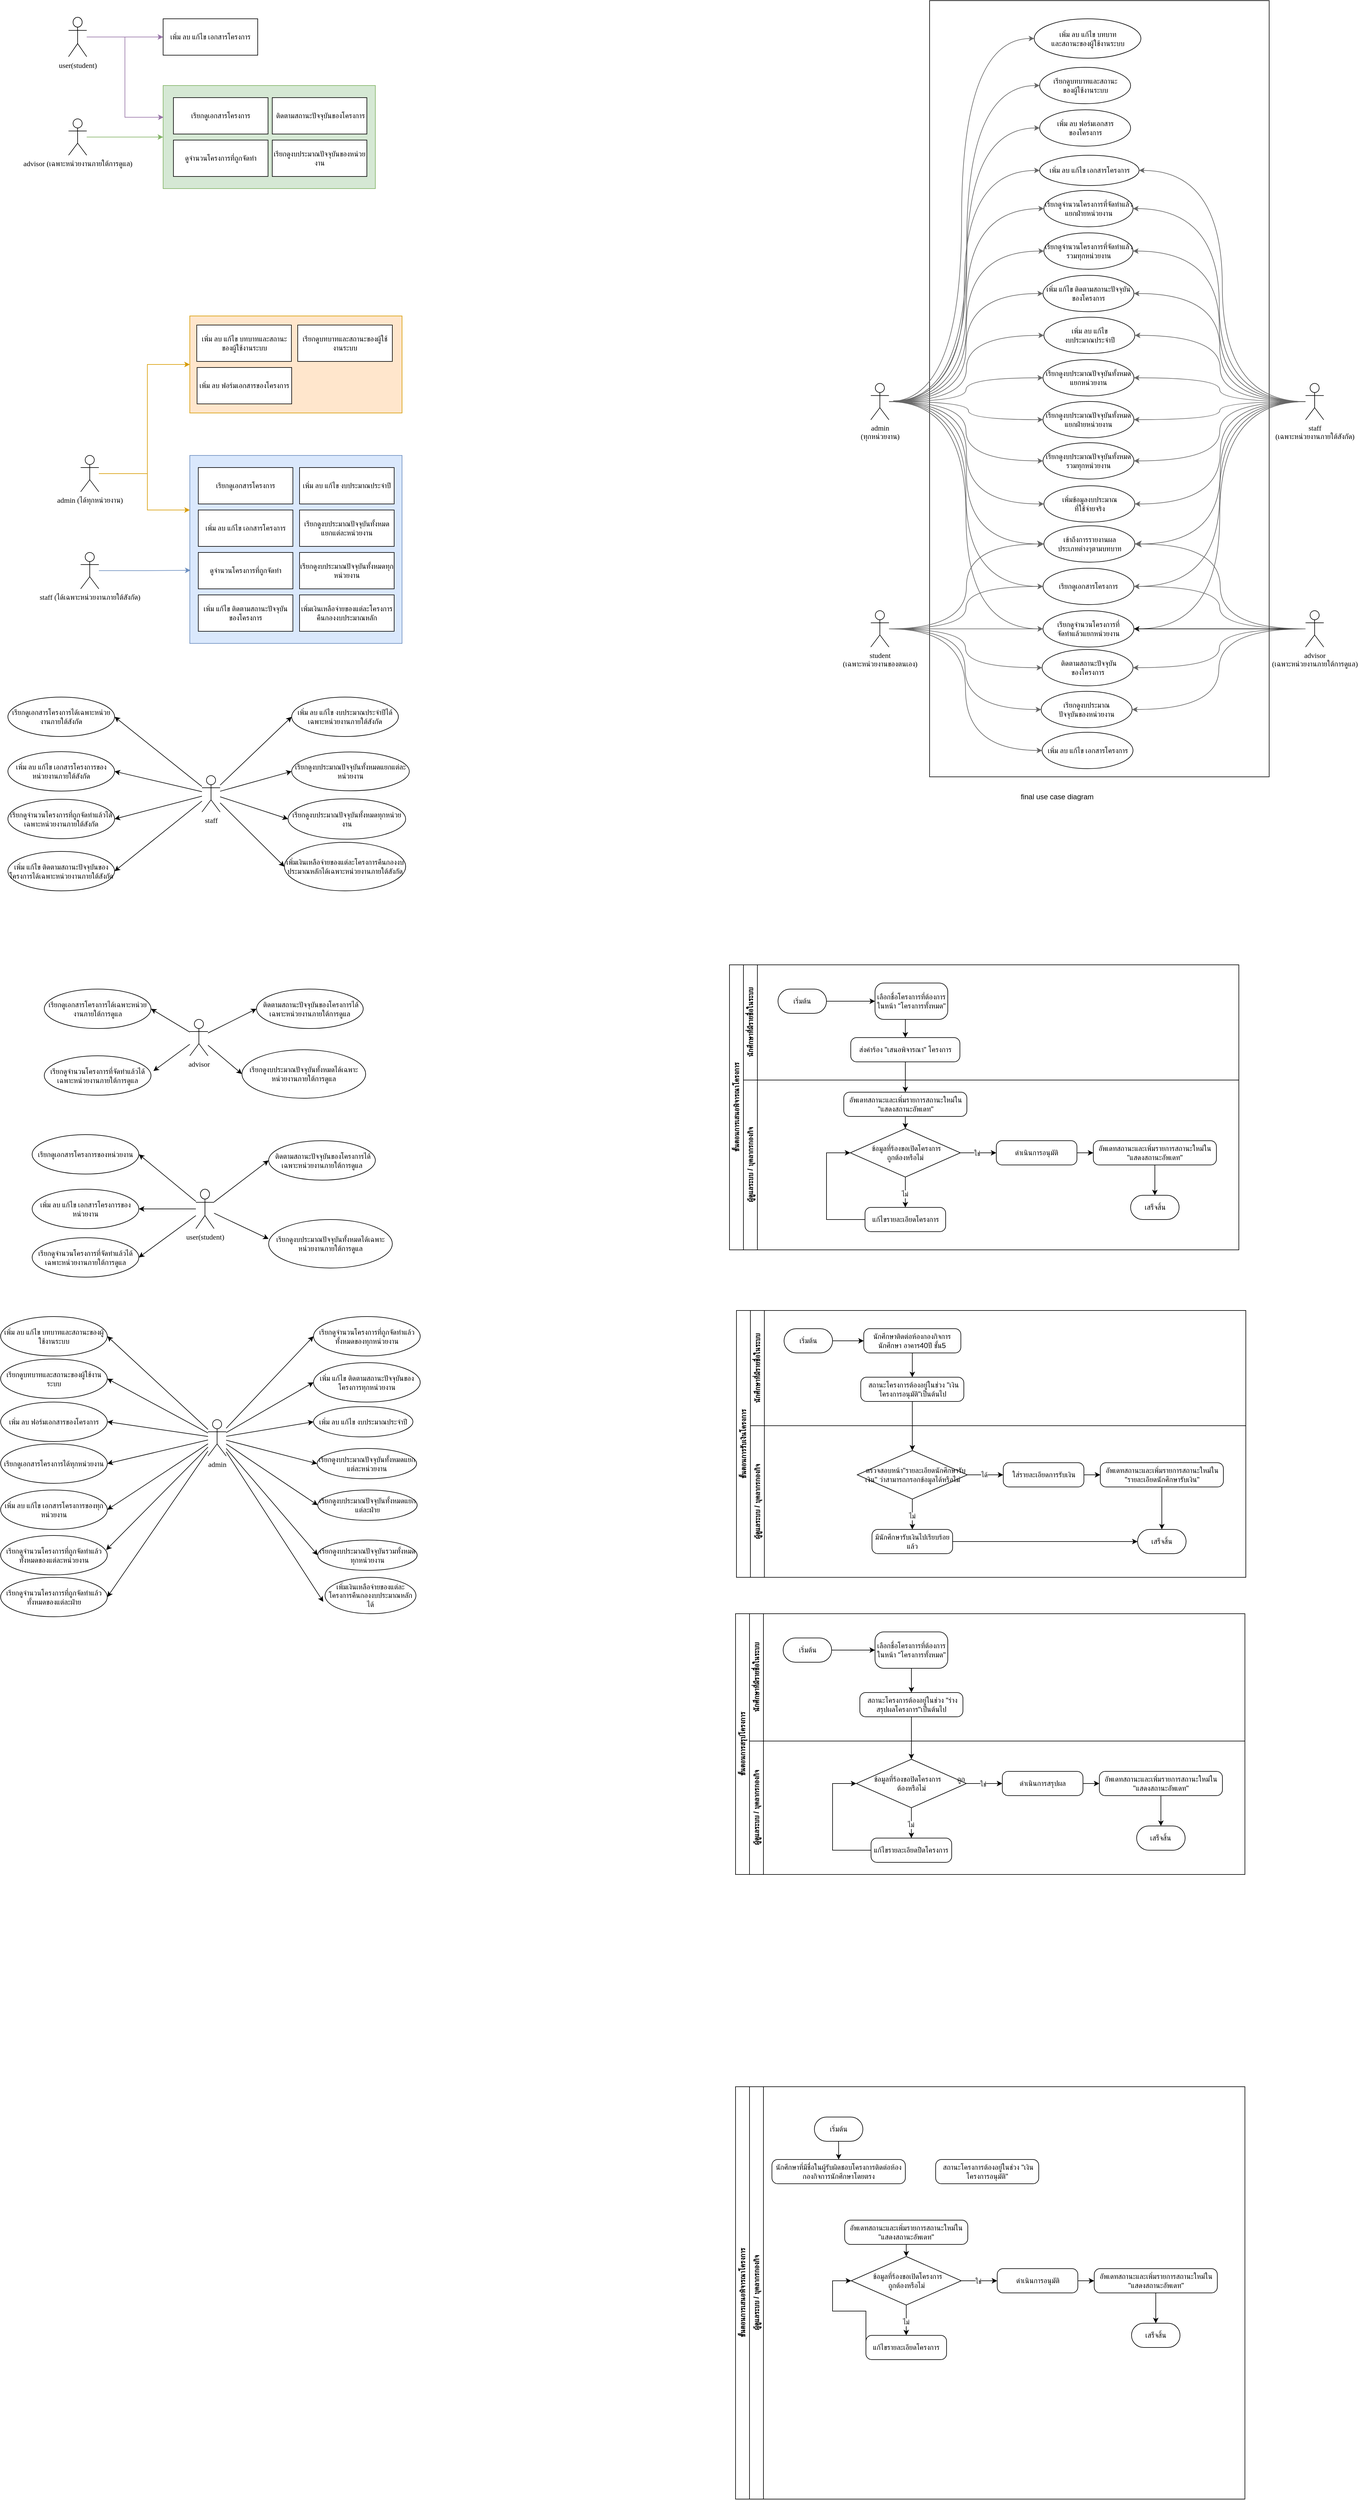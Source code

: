 <mxfile version="24.4.14" type="device">
  <diagram name="หน้า-1" id="xoCHngNK6IxY0QqmwnbI">
    <mxGraphModel dx="867" dy="437" grid="1" gridSize="10" guides="1" tooltips="1" connect="1" arrows="1" fold="1" page="1" pageScale="1" pageWidth="1169" pageHeight="1654" math="0" shadow="0">
      <root>
        <mxCell id="0" />
        <mxCell id="1" parent="0" />
        <mxCell id="RT6BizPViVm5CZ8Vax3i-2" value="" style="rounded=0;whiteSpace=wrap;html=1;" parent="1" vertex="1">
          <mxGeometry x="1560" y="90" width="560" height="1280" as="geometry" />
        </mxCell>
        <mxCell id="tSsIBaGaeIuZSB1Pof6B-33" value="" style="rounded=0;whiteSpace=wrap;html=1;fillColor=#d5e8d4;strokeColor=#82b366;fontFamily=Bai Jamjuree;fontSource=https%3A%2F%2Ffonts.googleapis.com%2Fcss2%3Ffamily%3DAnuphan%26family%3DBai%2BJamjuree%26family%3DIBM%2BPlex%2BSans%2BThai%26family%3DPridi%3Awght%40300%26family%3DPrompt%26family%3DThe%2BGirl%2BNext%2BDoor%26display%3Dswap;" parent="1" vertex="1">
          <mxGeometry x="296" y="230" width="350" height="170" as="geometry" />
        </mxCell>
        <mxCell id="tSsIBaGaeIuZSB1Pof6B-21" value="" style="rounded=0;whiteSpace=wrap;html=1;fillColor=#ffe6cc;strokeColor=#d79b00;fontFamily=Bai Jamjuree;fontSource=https%3A%2F%2Ffonts.googleapis.com%2Fcss2%3Ffamily%3DAnuphan%26family%3DBai%2BJamjuree%26family%3DIBM%2BPlex%2BSans%2BThai%26family%3DPridi%3Awght%40300%26family%3DPrompt%26family%3DThe%2BGirl%2BNext%2BDoor%26display%3Dswap;" parent="1" vertex="1">
          <mxGeometry x="340" y="610" width="350" height="160" as="geometry" />
        </mxCell>
        <mxCell id="tSsIBaGaeIuZSB1Pof6B-17" value="" style="rounded=0;whiteSpace=wrap;html=1;fillColor=#dae8fc;strokeColor=#6c8ebf;fontFamily=Bai Jamjuree;fontSource=https%3A%2F%2Ffonts.googleapis.com%2Fcss2%3Ffamily%3DAnuphan%26family%3DBai%2BJamjuree%26family%3DIBM%2BPlex%2BSans%2BThai%26family%3DPridi%3Awght%40300%26family%3DPrompt%26family%3DThe%2BGirl%2BNext%2BDoor%26display%3Dswap;" parent="1" vertex="1">
          <mxGeometry x="340" y="840" width="350" height="310" as="geometry" />
        </mxCell>
        <mxCell id="5EiUYvOmLtu-O9d95kXI-1" value="user(student)" style="shape=umlActor;verticalLabelPosition=bottom;verticalAlign=top;html=1;outlineConnect=0;fontFamily=Bai Jamjuree;fontSource=https%3A%2F%2Ffonts.googleapis.com%2Fcss2%3Ffamily%3DAnuphan%26family%3DBai%2BJamjuree%26family%3DIBM%2BPlex%2BSans%2BThai%26family%3DPridi%3Awght%40300%26family%3DPrompt%26family%3DThe%2BGirl%2BNext%2BDoor%26display%3Dswap;" parent="1" vertex="1">
          <mxGeometry x="350" y="2050" width="30" height="65" as="geometry" />
        </mxCell>
        <mxCell id="5EiUYvOmLtu-O9d95kXI-39" value="" style="endArrow=classic;html=1;rounded=0;entryX=0;entryY=0.4;entryDx=0;entryDy=0;entryPerimeter=0;fontFamily=Bai Jamjuree;fontSource=https%3A%2F%2Ffonts.googleapis.com%2Fcss2%3Ffamily%3DAnuphan%26family%3DBai%2BJamjuree%26family%3DIBM%2BPlex%2BSans%2BThai%26family%3DPridi%3Awght%40300%26family%3DPrompt%26family%3DThe%2BGirl%2BNext%2BDoor%26display%3Dswap;" parent="1" source="5EiUYvOmLtu-O9d95kXI-1" target="5M_BxhGtRvAO6rKEQUzK-37" edge="1">
          <mxGeometry width="50" height="50" relative="1" as="geometry">
            <mxPoint x="596" y="1835" as="sourcePoint" />
            <mxPoint x="441" y="2205" as="targetPoint" />
          </mxGeometry>
        </mxCell>
        <mxCell id="5EiUYvOmLtu-O9d95kXI-41" value="" style="endArrow=classic;html=1;rounded=0;entryX=1;entryY=0.5;entryDx=0;entryDy=0;fontFamily=Bai Jamjuree;fontSource=https%3A%2F%2Ffonts.googleapis.com%2Fcss2%3Ffamily%3DAnuphan%26family%3DBai%2BJamjuree%26family%3DIBM%2BPlex%2BSans%2BThai%26family%3DPridi%3Awght%40300%26family%3DPrompt%26family%3DThe%2BGirl%2BNext%2BDoor%26display%3Dswap;" parent="1" source="5EiUYvOmLtu-O9d95kXI-1" target="5M_BxhGtRvAO6rKEQUzK-36" edge="1">
          <mxGeometry width="50" height="50" relative="1" as="geometry">
            <mxPoint x="306" y="2005" as="sourcePoint" />
            <mxPoint x="428.0" y="2137.5" as="targetPoint" />
          </mxGeometry>
        </mxCell>
        <mxCell id="5EiUYvOmLtu-O9d95kXI-52" value="" style="endArrow=classic;html=1;rounded=0;entryX=1;entryY=0.5;entryDx=0;entryDy=0;fontFamily=Bai Jamjuree;fontSource=https%3A%2F%2Ffonts.googleapis.com%2Fcss2%3Ffamily%3DAnuphan%26family%3DBai%2BJamjuree%26family%3DIBM%2BPlex%2BSans%2BThai%26family%3DPridi%3Awght%40300%26family%3DPrompt%26family%3DThe%2BGirl%2BNext%2BDoor%26display%3Dswap;" parent="1" source="5EiUYvOmLtu-O9d95kXI-1" target="5M_BxhGtRvAO6rKEQUzK-35" edge="1">
          <mxGeometry width="50" height="50" relative="1" as="geometry">
            <mxPoint x="326" y="1855" as="sourcePoint" />
            <mxPoint x="428.0" y="1990" as="targetPoint" />
          </mxGeometry>
        </mxCell>
        <mxCell id="5EiUYvOmLtu-O9d95kXI-59" value="" style="endArrow=classic;html=1;rounded=0;entryX=1;entryY=0.5;entryDx=0;entryDy=0;fontFamily=Bai Jamjuree;fontSource=https%3A%2F%2Ffonts.googleapis.com%2Fcss2%3Ffamily%3DAnuphan%26family%3DBai%2BJamjuree%26family%3DIBM%2BPlex%2BSans%2BThai%26family%3DPridi%3Awght%40300%26family%3DPrompt%26family%3DThe%2BGirl%2BNext%2BDoor%26display%3Dswap;" parent="1" source="5EiUYvOmLtu-O9d95kXI-1" target="5M_BxhGtRvAO6rKEQUzK-34" edge="1">
          <mxGeometry width="50" height="50" relative="1" as="geometry">
            <mxPoint x="306" y="2005" as="sourcePoint" />
            <mxPoint x="441" y="2055" as="targetPoint" />
          </mxGeometry>
        </mxCell>
        <mxCell id="rmpbXRxHIenhHcvBAkNY-39" value="เพิ่ม ลบ แก้ไข เอกสารโครงการ" style="ellipse;whiteSpace=wrap;html=1;fontFamily=Bai Jamjuree;fontSource=https%3A%2F%2Ffonts.googleapis.com%2Fcss2%3Ffamily%3DAnuphan%26family%3DBai%2BJamjuree%26family%3DIBM%2BPlex%2BSans%2BThai%26family%3DPridi%3Awght%40300%26family%3DPrompt%26family%3DThe%2BGirl%2BNext%2BDoor%26display%3Dswap;" parent="1" vertex="1">
          <mxGeometry x="1745.5" y="1296.5" width="150" height="60" as="geometry" />
        </mxCell>
        <mxCell id="P1cJ3jxfY9NAmH3YO0xf-6" style="edgeStyle=orthogonalEdgeStyle;curved=1;rounded=0;orthogonalLoop=1;jettySize=auto;html=1;entryX=1;entryY=0.5;entryDx=0;entryDy=0;fontSize=12;startSize=8;endSize=8;fontFamily=Bai Jamjuree;fontSource=https%3A%2F%2Ffonts.googleapis.com%2Fcss2%3Ffamily%3DAnuphan%26family%3DBai%2BJamjuree%26family%3DIBM%2BPlex%2BSans%2BThai%26family%3DPridi%3Awght%40300%26family%3DPrompt%26family%3DThe%2BGirl%2BNext%2BDoor%26display%3Dswap;fillColor=#f5f5f5;strokeColor=#666666;" parent="1" source="rmpbXRxHIenhHcvBAkNY-40" target="P1cJ3jxfY9NAmH3YO0xf-1" edge="1">
          <mxGeometry relative="1" as="geometry" />
        </mxCell>
        <mxCell id="rmpbXRxHIenhHcvBAkNY-40" value="staff&lt;br&gt;(เฉพาะหน่วยงานภายใต้สังกัด)" style="shape=umlActor;verticalLabelPosition=bottom;verticalAlign=top;html=1;outlineConnect=0;fontFamily=Bai Jamjuree;fontSource=https%3A%2F%2Ffonts.googleapis.com%2Fcss2%3Ffamily%3DAnuphan%26family%3DBai%2BJamjuree%26family%3DIBM%2BPlex%2BSans%2BThai%26family%3DPridi%3Awght%40300%26family%3DPrompt%26family%3DThe%2BGirl%2BNext%2BDoor%26display%3Dswap;" parent="1" vertex="1">
          <mxGeometry x="2180" y="721.25" width="30" height="60" as="geometry" />
        </mxCell>
        <mxCell id="P1cJ3jxfY9NAmH3YO0xf-8" style="edgeStyle=orthogonalEdgeStyle;curved=1;rounded=0;orthogonalLoop=1;jettySize=auto;html=1;entryX=1;entryY=0.5;entryDx=0;entryDy=0;fontSize=12;startSize=8;endSize=8;fontFamily=Bai Jamjuree;fontSource=https%3A%2F%2Ffonts.googleapis.com%2Fcss2%3Ffamily%3DAnuphan%26family%3DBai%2BJamjuree%26family%3DIBM%2BPlex%2BSans%2BThai%26family%3DPridi%3Awght%40300%26family%3DPrompt%26family%3DThe%2BGirl%2BNext%2BDoor%26display%3Dswap;fillColor=#f5f5f5;strokeColor=#666666;" parent="1" source="rmpbXRxHIenhHcvBAkNY-41" target="P1cJ3jxfY9NAmH3YO0xf-1" edge="1">
          <mxGeometry relative="1" as="geometry" />
        </mxCell>
        <mxCell id="rmpbXRxHIenhHcvBAkNY-41" value="advisor&lt;br&gt;(เฉพาะหน่วยงานภายใต้การดูแล)" style="shape=umlActor;verticalLabelPosition=bottom;verticalAlign=top;html=1;outlineConnect=0;fontFamily=Bai Jamjuree;fontSource=https%3A%2F%2Ffonts.googleapis.com%2Fcss2%3Ffamily%3DAnuphan%26family%3DBai%2BJamjuree%26family%3DIBM%2BPlex%2BSans%2BThai%26family%3DPridi%3Awght%40300%26family%3DPrompt%26family%3DThe%2BGirl%2BNext%2BDoor%26display%3Dswap;" parent="1" vertex="1">
          <mxGeometry x="2180" y="1096" width="30" height="60" as="geometry" />
        </mxCell>
        <mxCell id="rmpbXRxHIenhHcvBAkNY-43" value="เรียกดูงบประมาณ&lt;br&gt;ปัจจุบันของหน่วยงาน" style="ellipse;whiteSpace=wrap;html=1;fontFamily=Bai Jamjuree;fontSource=https%3A%2F%2Ffonts.googleapis.com%2Fcss2%3Ffamily%3DAnuphan%26family%3DBai%2BJamjuree%26family%3DIBM%2BPlex%2BSans%2BThai%26family%3DPridi%3Awght%40300%26family%3DPrompt%26family%3DThe%2BGirl%2BNext%2BDoor%26display%3Dswap;" parent="1" vertex="1">
          <mxGeometry x="1744" y="1229" width="150" height="60" as="geometry" />
        </mxCell>
        <mxCell id="rmpbXRxHIenhHcvBAkNY-45" value="" style="endArrow=classic;html=1;rounded=0;entryX=1;entryY=0.5;entryDx=0;entryDy=0;fontFamily=Bai Jamjuree;fontSource=https%3A%2F%2Ffonts.googleapis.com%2Fcss2%3Ffamily%3DAnuphan%26family%3DBai%2BJamjuree%26family%3DIBM%2BPlex%2BSans%2BThai%26family%3DPridi%3Awght%40300%26family%3DPrompt%26family%3DThe%2BGirl%2BNext%2BDoor%26display%3Dswap;edgeStyle=orthogonalEdgeStyle;curved=1;fillColor=#f5f5f5;strokeColor=#666666;" parent="1" source="rmpbXRxHIenhHcvBAkNY-41" target="rmpbXRxHIenhHcvBAkNY-43" edge="1">
          <mxGeometry width="50" height="50" relative="1" as="geometry">
            <mxPoint x="2024" y="870" as="sourcePoint" />
            <mxPoint x="1918" y="630" as="targetPoint" />
          </mxGeometry>
        </mxCell>
        <mxCell id="rmpbXRxHIenhHcvBAkNY-48" value="" style="endArrow=classic;html=1;rounded=0;fontFamily=Bai Jamjuree;fontSource=https%3A%2F%2Ffonts.googleapis.com%2Fcss2%3Ffamily%3DAnuphan%26family%3DBai%2BJamjuree%26family%3DIBM%2BPlex%2BSans%2BThai%26family%3DPridi%3Awght%40300%26family%3DPrompt%26family%3DThe%2BGirl%2BNext%2BDoor%26display%3Dswap;entryX=0;entryY=0.5;entryDx=0;entryDy=0;edgeStyle=orthogonalEdgeStyle;curved=1;fillColor=#f5f5f5;strokeColor=#666666;" parent="1" source="rmpbXRxHIenhHcvBAkNY-107" target="rmpbXRxHIenhHcvBAkNY-39" edge="1">
          <mxGeometry width="50" height="50" relative="1" as="geometry">
            <mxPoint x="1634" y="1063" as="sourcePoint" />
            <mxPoint x="1756" y="1320" as="targetPoint" />
          </mxGeometry>
        </mxCell>
        <mxCell id="rmpbXRxHIenhHcvBAkNY-49" value="เรียกดูจำนวนโครงการที่&lt;br&gt;จัดทำแล้วแยกหน่วยงาน" style="ellipse;whiteSpace=wrap;html=1;fontFamily=Bai Jamjuree;fontSource=https%3A%2F%2Ffonts.googleapis.com%2Fcss2%3Ffamily%3DAnuphan%26family%3DBai%2BJamjuree%26family%3DIBM%2BPlex%2BSans%2BThai%26family%3DPridi%3Awght%40300%26family%3DPrompt%26family%3DThe%2BGirl%2BNext%2BDoor%26display%3Dswap;" parent="1" vertex="1">
          <mxGeometry x="1747" y="1096" width="150" height="60" as="geometry" />
        </mxCell>
        <mxCell id="rmpbXRxHIenhHcvBAkNY-51" value="" style="endArrow=classic;html=1;rounded=0;entryX=1;entryY=0.5;entryDx=0;entryDy=0;fontFamily=Bai Jamjuree;fontSource=https%3A%2F%2Ffonts.googleapis.com%2Fcss2%3Ffamily%3DAnuphan%26family%3DBai%2BJamjuree%26family%3DIBM%2BPlex%2BSans%2BThai%26family%3DPridi%3Awght%40300%26family%3DPrompt%26family%3DThe%2BGirl%2BNext%2BDoor%26display%3Dswap;edgeStyle=orthogonalEdgeStyle;curved=1;fillColor=#f5f5f5;strokeColor=#666666;" parent="1" source="rmpbXRxHIenhHcvBAkNY-40" target="rmpbXRxHIenhHcvBAkNY-49" edge="1">
          <mxGeometry width="50" height="50" relative="1" as="geometry">
            <mxPoint x="1924" y="810" as="sourcePoint" />
            <mxPoint x="1974" y="760" as="targetPoint" />
          </mxGeometry>
        </mxCell>
        <mxCell id="rmpbXRxHIenhHcvBAkNY-54" value="เพิ่ม ลบ แก้ไข บทบาท&lt;br&gt;และสถานะของผู้ใช้งานระบบ" style="ellipse;whiteSpace=wrap;html=1;fontFamily=Bai Jamjuree;fontSource=https%3A%2F%2Ffonts.googleapis.com%2Fcss2%3Ffamily%3DAnuphan%26family%3DBai%2BJamjuree%26family%3DIBM%2BPlex%2BSans%2BThai%26family%3DPridi%3Awght%40300%26family%3DPrompt%26family%3DThe%2BGirl%2BNext%2BDoor%26display%3Dswap;" parent="1" vertex="1">
          <mxGeometry x="1732.5" y="120" width="176" height="65" as="geometry" />
        </mxCell>
        <mxCell id="rmpbXRxHIenhHcvBAkNY-57" value="&amp;nbsp;ติดตามสถานะปัจจุบัน&lt;br&gt;ของโครงการ" style="ellipse;whiteSpace=wrap;html=1;fontFamily=Bai Jamjuree;fontSource=https%3A%2F%2Ffonts.googleapis.com%2Fcss2%3Ffamily%3DAnuphan%26family%3DBai%2BJamjuree%26family%3DIBM%2BPlex%2BSans%2BThai%26family%3DPridi%3Awght%40300%26family%3DPrompt%26family%3DThe%2BGirl%2BNext%2BDoor%26display%3Dswap;" parent="1" vertex="1">
          <mxGeometry x="1745.5" y="1160" width="150" height="60" as="geometry" />
        </mxCell>
        <mxCell id="rmpbXRxHIenhHcvBAkNY-58" value="" style="endArrow=classic;html=1;rounded=0;entryX=0;entryY=0.5;entryDx=0;entryDy=0;fontFamily=Bai Jamjuree;fontSource=https%3A%2F%2Ffonts.googleapis.com%2Fcss2%3Ffamily%3DAnuphan%26family%3DBai%2BJamjuree%26family%3DIBM%2BPlex%2BSans%2BThai%26family%3DPridi%3Awght%40300%26family%3DPrompt%26family%3DThe%2BGirl%2BNext%2BDoor%26display%3Dswap;edgeStyle=orthogonalEdgeStyle;curved=1;fillColor=#f5f5f5;strokeColor=#666666;" parent="1" source="rmpbXRxHIenhHcvBAkNY-107" target="rmpbXRxHIenhHcvBAkNY-57" edge="1">
          <mxGeometry width="50" height="50" relative="1" as="geometry">
            <mxPoint x="1634" y="1040" as="sourcePoint" />
            <mxPoint x="1765" y="963" as="targetPoint" />
          </mxGeometry>
        </mxCell>
        <mxCell id="rmpbXRxHIenhHcvBAkNY-59" value="" style="endArrow=classic;html=1;rounded=0;entryX=1;entryY=0.5;entryDx=0;entryDy=0;fontFamily=Bai Jamjuree;fontSource=https%3A%2F%2Ffonts.googleapis.com%2Fcss2%3Ffamily%3DAnuphan%26family%3DBai%2BJamjuree%26family%3DIBM%2BPlex%2BSans%2BThai%26family%3DPridi%3Awght%40300%26family%3DPrompt%26family%3DThe%2BGirl%2BNext%2BDoor%26display%3Dswap;edgeStyle=orthogonalEdgeStyle;curved=1;fillColor=#f5f5f5;strokeColor=#666666;" parent="1" source="rmpbXRxHIenhHcvBAkNY-41" target="rmpbXRxHIenhHcvBAkNY-57" edge="1">
          <mxGeometry width="50" height="50" relative="1" as="geometry">
            <mxPoint x="1654" y="830" as="sourcePoint" />
            <mxPoint x="1778" y="750" as="targetPoint" />
          </mxGeometry>
        </mxCell>
        <mxCell id="rmpbXRxHIenhHcvBAkNY-64" value="" style="endArrow=classic;html=1;rounded=0;entryX=0;entryY=0.5;entryDx=0;entryDy=0;fontFamily=Bai Jamjuree;fontSource=https%3A%2F%2Ffonts.googleapis.com%2Fcss2%3Ffamily%3DAnuphan%26family%3DBai%2BJamjuree%26family%3DIBM%2BPlex%2BSans%2BThai%26family%3DPridi%3Awght%40300%26family%3DPrompt%26family%3DThe%2BGirl%2BNext%2BDoor%26display%3Dswap;edgeStyle=orthogonalEdgeStyle;curved=1;fillColor=#f5f5f5;strokeColor=#666666;" parent="1" source="rmpbXRxHIenhHcvBAkNY-107" target="rmpbXRxHIenhHcvBAkNY-43" edge="1">
          <mxGeometry width="50" height="50" relative="1" as="geometry">
            <mxPoint x="1634" y="1048" as="sourcePoint" />
            <mxPoint x="1778" y="930" as="targetPoint" />
          </mxGeometry>
        </mxCell>
        <mxCell id="rmpbXRxHIenhHcvBAkNY-65" value="" style="endArrow=classic;html=1;rounded=0;entryX=0;entryY=0.5;entryDx=0;entryDy=0;fontFamily=Bai Jamjuree;fontSource=https%3A%2F%2Ffonts.googleapis.com%2Fcss2%3Ffamily%3DAnuphan%26family%3DBai%2BJamjuree%26family%3DIBM%2BPlex%2BSans%2BThai%26family%3DPridi%3Awght%40300%26family%3DPrompt%26family%3DThe%2BGirl%2BNext%2BDoor%26display%3Dswap;edgeStyle=orthogonalEdgeStyle;curved=1;fillColor=#f5f5f5;strokeColor=#666666;" parent="1" source="rmpbXRxHIenhHcvBAkNY-103" target="rmpbXRxHIenhHcvBAkNY-49" edge="1">
          <mxGeometry width="50" height="50" relative="1" as="geometry">
            <mxPoint x="1634" y="714" as="sourcePoint" />
            <mxPoint x="1941" y="673" as="targetPoint" />
          </mxGeometry>
        </mxCell>
        <mxCell id="rmpbXRxHIenhHcvBAkNY-69" value="เพิ่ม ลบ แก้ไข เอกสารโครงการ" style="ellipse;whiteSpace=wrap;html=1;fontFamily=Bai Jamjuree;fontSource=https%3A%2F%2Ffonts.googleapis.com%2Fcss2%3Ffamily%3DAnuphan%26family%3DBai%2BJamjuree%26family%3DIBM%2BPlex%2BSans%2BThai%26family%3DPridi%3Awght%40300%26family%3DPrompt%26family%3DThe%2BGirl%2BNext%2BDoor%26display%3Dswap;" parent="1" vertex="1">
          <mxGeometry x="1741.5" y="345" width="164" height="50" as="geometry" />
        </mxCell>
        <mxCell id="rmpbXRxHIenhHcvBAkNY-70" value="" style="endArrow=classic;html=1;rounded=0;entryX=0;entryY=0.5;entryDx=0;entryDy=0;fontFamily=Bai Jamjuree;fontSource=https%3A%2F%2Ffonts.googleapis.com%2Fcss2%3Ffamily%3DAnuphan%26family%3DBai%2BJamjuree%26family%3DIBM%2BPlex%2BSans%2BThai%26family%3DPridi%3Awght%40300%26family%3DPrompt%26family%3DThe%2BGirl%2BNext%2BDoor%26display%3Dswap;edgeStyle=orthogonalEdgeStyle;curved=1;fillColor=#f5f5f5;strokeColor=#666666;" parent="1" source="rmpbXRxHIenhHcvBAkNY-103" target="rmpbXRxHIenhHcvBAkNY-69" edge="1">
          <mxGeometry width="50" height="50" relative="1" as="geometry">
            <mxPoint x="1634" y="706" as="sourcePoint" />
            <mxPoint x="1928" y="750" as="targetPoint" />
          </mxGeometry>
        </mxCell>
        <mxCell id="rmpbXRxHIenhHcvBAkNY-71" value="" style="endArrow=classic;html=1;rounded=0;entryX=1;entryY=0.5;entryDx=0;entryDy=0;fontFamily=Bai Jamjuree;fontSource=https%3A%2F%2Ffonts.googleapis.com%2Fcss2%3Ffamily%3DAnuphan%26family%3DBai%2BJamjuree%26family%3DIBM%2BPlex%2BSans%2BThai%26family%3DPridi%3Awght%40300%26family%3DPrompt%26family%3DThe%2BGirl%2BNext%2BDoor%26display%3Dswap;edgeStyle=orthogonalEdgeStyle;curved=1;fillColor=#f5f5f5;strokeColor=#666666;" parent="1" source="rmpbXRxHIenhHcvBAkNY-40" target="rmpbXRxHIenhHcvBAkNY-69" edge="1">
          <mxGeometry width="50" height="50" relative="1" as="geometry">
            <mxPoint x="2084" y="653" as="sourcePoint" />
            <mxPoint x="1928" y="680" as="targetPoint" />
          </mxGeometry>
        </mxCell>
        <mxCell id="rmpbXRxHIenhHcvBAkNY-72" value="เรียกดูเอกสารโครงการ" style="ellipse;whiteSpace=wrap;html=1;fontFamily=Bai Jamjuree;fontSource=https%3A%2F%2Ffonts.googleapis.com%2Fcss2%3Ffamily%3DAnuphan%26family%3DBai%2BJamjuree%26family%3DIBM%2BPlex%2BSans%2BThai%26family%3DPridi%3Awght%40300%26family%3DPrompt%26family%3DThe%2BGirl%2BNext%2BDoor%26display%3Dswap;" parent="1" vertex="1">
          <mxGeometry x="1747" y="1026" width="150" height="60" as="geometry" />
        </mxCell>
        <mxCell id="rmpbXRxHIenhHcvBAkNY-73" value="" style="endArrow=classic;html=1;rounded=0;entryX=0;entryY=0.5;entryDx=0;entryDy=0;fontFamily=Bai Jamjuree;fontSource=https%3A%2F%2Ffonts.googleapis.com%2Fcss2%3Ffamily%3DAnuphan%26family%3DBai%2BJamjuree%26family%3DIBM%2BPlex%2BSans%2BThai%26family%3DPridi%3Awght%40300%26family%3DPrompt%26family%3DThe%2BGirl%2BNext%2BDoor%26display%3Dswap;edgeStyle=orthogonalEdgeStyle;curved=1;fillColor=#f5f5f5;strokeColor=#666666;" parent="1" source="rmpbXRxHIenhHcvBAkNY-103" target="rmpbXRxHIenhHcvBAkNY-72" edge="1">
          <mxGeometry width="50" height="50" relative="1" as="geometry">
            <mxPoint x="1634" y="700" as="sourcePoint" />
            <mxPoint x="1856.15" y="400.38" as="targetPoint" />
          </mxGeometry>
        </mxCell>
        <mxCell id="rmpbXRxHIenhHcvBAkNY-74" value="" style="endArrow=classic;html=1;rounded=0;entryX=1;entryY=0.5;entryDx=0;entryDy=0;fontFamily=Bai Jamjuree;fontSource=https%3A%2F%2Ffonts.googleapis.com%2Fcss2%3Ffamily%3DAnuphan%26family%3DBai%2BJamjuree%26family%3DIBM%2BPlex%2BSans%2BThai%26family%3DPridi%3Awght%40300%26family%3DPrompt%26family%3DThe%2BGirl%2BNext%2BDoor%26display%3Dswap;edgeStyle=orthogonalEdgeStyle;curved=1;fillColor=#f5f5f5;strokeColor=#666666;" parent="1" source="rmpbXRxHIenhHcvBAkNY-40" target="rmpbXRxHIenhHcvBAkNY-72" edge="1">
          <mxGeometry width="50" height="50" relative="1" as="geometry">
            <mxPoint x="2084" y="646" as="sourcePoint" />
            <mxPoint x="2009" y="390" as="targetPoint" />
          </mxGeometry>
        </mxCell>
        <mxCell id="rmpbXRxHIenhHcvBAkNY-75" value="เรียกดูบทบาทและสถานะ&lt;br&gt;ของผู้ใช้งานระบบ" style="ellipse;whiteSpace=wrap;html=1;fontFamily=Bai Jamjuree;fontSource=https%3A%2F%2Ffonts.googleapis.com%2Fcss2%3Ffamily%3DAnuphan%26family%3DBai%2BJamjuree%26family%3DIBM%2BPlex%2BSans%2BThai%26family%3DPridi%3Awght%40300%26family%3DPrompt%26family%3DThe%2BGirl%2BNext%2BDoor%26display%3Dswap;" parent="1" vertex="1">
          <mxGeometry x="1741.5" y="200" width="150" height="60" as="geometry" />
        </mxCell>
        <mxCell id="P1cJ3jxfY9NAmH3YO0xf-5" style="edgeStyle=orthogonalEdgeStyle;curved=1;rounded=0;orthogonalLoop=1;jettySize=auto;html=1;entryX=0;entryY=0.5;entryDx=0;entryDy=0;fontSize=12;startSize=8;endSize=8;fontFamily=Bai Jamjuree;fontSource=https%3A%2F%2Ffonts.googleapis.com%2Fcss2%3Ffamily%3DAnuphan%26family%3DBai%2BJamjuree%26family%3DIBM%2BPlex%2BSans%2BThai%26family%3DPridi%3Awght%40300%26family%3DPrompt%26family%3DThe%2BGirl%2BNext%2BDoor%26display%3Dswap;fillColor=#f5f5f5;strokeColor=#666666;" parent="1" source="rmpbXRxHIenhHcvBAkNY-103" target="P1cJ3jxfY9NAmH3YO0xf-1" edge="1">
          <mxGeometry relative="1" as="geometry" />
        </mxCell>
        <mxCell id="rmpbXRxHIenhHcvBAkNY-103" value="admin&lt;br&gt;(ทุกหน่วยงาน)" style="shape=umlActor;verticalLabelPosition=bottom;verticalAlign=top;html=1;outlineConnect=0;fontFamily=Bai Jamjuree;fontSource=https%3A%2F%2Ffonts.googleapis.com%2Fcss2%3Ffamily%3DAnuphan%26family%3DBai%2BJamjuree%26family%3DIBM%2BPlex%2BSans%2BThai%26family%3DPridi%3Awght%40300%26family%3DPrompt%26family%3DThe%2BGirl%2BNext%2BDoor%26display%3Dswap;" parent="1" vertex="1">
          <mxGeometry x="1463" y="721.25" width="30" height="60" as="geometry" />
        </mxCell>
        <mxCell id="P1cJ3jxfY9NAmH3YO0xf-7" style="edgeStyle=orthogonalEdgeStyle;curved=1;rounded=0;orthogonalLoop=1;jettySize=auto;html=1;entryX=0;entryY=0.5;entryDx=0;entryDy=0;fontSize=12;startSize=8;endSize=8;fontFamily=Bai Jamjuree;fontSource=https%3A%2F%2Ffonts.googleapis.com%2Fcss2%3Ffamily%3DAnuphan%26family%3DBai%2BJamjuree%26family%3DIBM%2BPlex%2BSans%2BThai%26family%3DPridi%3Awght%40300%26family%3DPrompt%26family%3DThe%2BGirl%2BNext%2BDoor%26display%3Dswap;fillColor=#f5f5f5;strokeColor=#666666;" parent="1" source="rmpbXRxHIenhHcvBAkNY-107" target="P1cJ3jxfY9NAmH3YO0xf-1" edge="1">
          <mxGeometry relative="1" as="geometry" />
        </mxCell>
        <mxCell id="rmpbXRxHIenhHcvBAkNY-107" value="student&lt;br&gt;(เฉพาะหน่วยงานของตนเอง)" style="shape=umlActor;verticalLabelPosition=bottom;verticalAlign=top;html=1;outlineConnect=0;fontFamily=Bai Jamjuree;fontSource=https%3A%2F%2Ffonts.googleapis.com%2Fcss2%3Ffamily%3DAnuphan%26family%3DBai%2BJamjuree%26family%3DIBM%2BPlex%2BSans%2BThai%26family%3DPridi%3Awght%40300%26family%3DPrompt%26family%3DThe%2BGirl%2BNext%2BDoor%26display%3Dswap;" parent="1" vertex="1">
          <mxGeometry x="1463" y="1096" width="30" height="60" as="geometry" />
        </mxCell>
        <mxCell id="rmpbXRxHIenhHcvBAkNY-149" value="" style="endArrow=classic;html=1;rounded=1;entryX=0;entryY=0.5;entryDx=0;entryDy=0;fontFamily=Bai Jamjuree;fontSource=https%3A%2F%2Ffonts.googleapis.com%2Fcss2%3Ffamily%3DAnuphan%26family%3DBai%2BJamjuree%26family%3DIBM%2BPlex%2BSans%2BThai%26family%3DPridi%3Awght%40300%26family%3DPrompt%26family%3DThe%2BGirl%2BNext%2BDoor%26display%3Dswap;" parent="1" source="rmpbXRxHIenhHcvBAkNY-182" target="5M_BxhGtRvAO6rKEQUzK-6" edge="1">
          <mxGeometry width="50" height="50" relative="1" as="geometry">
            <mxPoint x="400" y="2490" as="sourcePoint" />
            <mxPoint x="541" y="2646" as="targetPoint" />
          </mxGeometry>
        </mxCell>
        <mxCell id="rmpbXRxHIenhHcvBAkNY-174" value="เพิ่ม ลบ แก้ไข งบประมาณประจำปี" style="ellipse;whiteSpace=wrap;html=1;fontFamily=Bai Jamjuree;fontSource=https%3A%2F%2Ffonts.googleapis.com%2Fcss2%3Ffamily%3DAnuphan%26family%3DBai%2BJamjuree%26family%3DIBM%2BPlex%2BSans%2BThai%26family%3DPridi%3Awght%40300%26family%3DPrompt%26family%3DThe%2BGirl%2BNext%2BDoor%26display%3Dswap;" parent="1" vertex="1">
          <mxGeometry x="544" y="2408.5" width="164" height="50" as="geometry" />
        </mxCell>
        <mxCell id="rmpbXRxHIenhHcvBAkNY-175" value="" style="endArrow=classic;html=1;rounded=0;entryX=0;entryY=0.5;entryDx=0;entryDy=0;fontFamily=Bai Jamjuree;fontSource=https%3A%2F%2Ffonts.googleapis.com%2Fcss2%3Ffamily%3DAnuphan%26family%3DBai%2BJamjuree%26family%3DIBM%2BPlex%2BSans%2BThai%26family%3DPridi%3Awght%40300%26family%3DPrompt%26family%3DThe%2BGirl%2BNext%2BDoor%26display%3Dswap;" parent="1" source="rmpbXRxHIenhHcvBAkNY-182" target="rmpbXRxHIenhHcvBAkNY-174" edge="1">
          <mxGeometry width="50" height="50" relative="1" as="geometry">
            <mxPoint x="401" y="2456" as="sourcePoint" />
            <mxPoint x="695" y="2500" as="targetPoint" />
          </mxGeometry>
        </mxCell>
        <mxCell id="rmpbXRxHIenhHcvBAkNY-177" value="เพิ่มเงินเหลือจ่ายของแต่ละโครงการคืนกองงบประมาณหลักได้" style="ellipse;whiteSpace=wrap;html=1;fontFamily=Bai Jamjuree;fontSource=https%3A%2F%2Ffonts.googleapis.com%2Fcss2%3Ffamily%3DAnuphan%26family%3DBai%2BJamjuree%26family%3DIBM%2BPlex%2BSans%2BThai%26family%3DPridi%3Awght%40300%26family%3DPrompt%26family%3DThe%2BGirl%2BNext%2BDoor%26display%3Dswap;" parent="1" vertex="1">
          <mxGeometry x="563" y="2690" width="150" height="60" as="geometry" />
        </mxCell>
        <mxCell id="rmpbXRxHIenhHcvBAkNY-178" value="" style="endArrow=classic;html=1;rounded=0;entryX=-0.019;entryY=0.673;entryDx=0;entryDy=0;entryPerimeter=0;fontFamily=Bai Jamjuree;fontSource=https%3A%2F%2Ffonts.googleapis.com%2Fcss2%3Ffamily%3DAnuphan%26family%3DBai%2BJamjuree%26family%3DIBM%2BPlex%2BSans%2BThai%26family%3DPridi%3Awght%40300%26family%3DPrompt%26family%3DThe%2BGirl%2BNext%2BDoor%26display%3Dswap;" parent="1" source="rmpbXRxHIenhHcvBAkNY-182" target="rmpbXRxHIenhHcvBAkNY-177" edge="1">
          <mxGeometry width="50" height="50" relative="1" as="geometry">
            <mxPoint x="401" y="2450" as="sourcePoint" />
            <mxPoint x="695" y="2430" as="targetPoint" />
          </mxGeometry>
        </mxCell>
        <mxCell id="rmpbXRxHIenhHcvBAkNY-182" value="admin&lt;br&gt;" style="shape=umlActor;verticalLabelPosition=bottom;verticalAlign=top;html=1;outlineConnect=0;fontFamily=Bai Jamjuree;fontSource=https%3A%2F%2Ffonts.googleapis.com%2Fcss2%3Ffamily%3DAnuphan%26family%3DBai%2BJamjuree%26family%3DIBM%2BPlex%2BSans%2BThai%26family%3DPridi%3Awght%40300%26family%3DPrompt%26family%3DThe%2BGirl%2BNext%2BDoor%26display%3Dswap;" parent="1" vertex="1">
          <mxGeometry x="370" y="2430" width="30" height="60" as="geometry" />
        </mxCell>
        <mxCell id="rmpbXRxHIenhHcvBAkNY-224" value="staff" style="shape=umlActor;verticalLabelPosition=bottom;verticalAlign=top;html=1;outlineConnect=0;fontFamily=Bai Jamjuree;fontSource=https%3A%2F%2Ffonts.googleapis.com%2Fcss2%3Ffamily%3DAnuphan%26family%3DBai%2BJamjuree%26family%3DIBM%2BPlex%2BSans%2BThai%26family%3DPridi%3Awght%40300%26family%3DPrompt%26family%3DThe%2BGirl%2BNext%2BDoor%26display%3Dswap;" parent="1" vertex="1">
          <mxGeometry x="360" y="1368" width="30" height="60" as="geometry" />
        </mxCell>
        <mxCell id="rmpbXRxHIenhHcvBAkNY-235" value="" style="endArrow=classic;html=1;rounded=0;entryX=1;entryY=0.5;entryDx=0;entryDy=0;fontFamily=Bai Jamjuree;fontSource=https%3A%2F%2Ffonts.googleapis.com%2Fcss2%3Ffamily%3DAnuphan%26family%3DBai%2BJamjuree%26family%3DIBM%2BPlex%2BSans%2BThai%26family%3DPridi%3Awght%40300%26family%3DPrompt%26family%3DThe%2BGirl%2BNext%2BDoor%26display%3Dswap;" parent="1" source="rmpbXRxHIenhHcvBAkNY-224" target="5M_BxhGtRvAO6rKEQUzK-13" edge="1">
          <mxGeometry width="50" height="50" relative="1" as="geometry">
            <mxPoint x="299" y="1478.5" as="sourcePoint" />
            <mxPoint x="294" y="1418.5" as="targetPoint" />
          </mxGeometry>
        </mxCell>
        <mxCell id="rmpbXRxHIenhHcvBAkNY-255" value="" style="endArrow=classic;html=1;rounded=0;entryX=1;entryY=0.5;entryDx=0;entryDy=0;fontFamily=Bai Jamjuree;fontSource=https%3A%2F%2Ffonts.googleapis.com%2Fcss2%3Ffamily%3DAnuphan%26family%3DBai%2BJamjuree%26family%3DIBM%2BPlex%2BSans%2BThai%26family%3DPridi%3Awght%40300%26family%3DPrompt%26family%3DThe%2BGirl%2BNext%2BDoor%26display%3Dswap;" parent="1" source="rmpbXRxHIenhHcvBAkNY-224" target="5M_BxhGtRvAO6rKEQUzK-12" edge="1">
          <mxGeometry width="50" height="50" relative="1" as="geometry">
            <mxPoint x="459" y="1321.5" as="sourcePoint" />
            <mxPoint x="294.0" y="1343.5" as="targetPoint" />
          </mxGeometry>
        </mxCell>
        <mxCell id="rmpbXRxHIenhHcvBAkNY-258" value="" style="endArrow=classic;html=1;rounded=0;entryX=1;entryY=0.5;entryDx=0;entryDy=0;fontFamily=Bai Jamjuree;fontSource=https%3A%2F%2Ffonts.googleapis.com%2Fcss2%3Ffamily%3DAnuphan%26family%3DBai%2BJamjuree%26family%3DIBM%2BPlex%2BSans%2BThai%26family%3DPridi%3Awght%40300%26family%3DPrompt%26family%3DThe%2BGirl%2BNext%2BDoor%26display%3Dswap;" parent="1" source="rmpbXRxHIenhHcvBAkNY-224" target="5M_BxhGtRvAO6rKEQUzK-11" edge="1">
          <mxGeometry width="50" height="50" relative="1" as="geometry">
            <mxPoint x="459" y="1314.5" as="sourcePoint" />
            <mxPoint x="380" y="1258.5" as="targetPoint" />
          </mxGeometry>
        </mxCell>
        <mxCell id="o-RQzrBwaxVtIbwnVmt1-1" value="เพิ่ม ลบ แก้ไข เอกสารโครงการของทุกหน่วยงาน" style="ellipse;whiteSpace=wrap;html=1;fontFamily=Bai Jamjuree;fontSource=https%3A%2F%2Ffonts.googleapis.com%2Fcss2%3Ffamily%3DAnuphan%26family%3DBai%2BJamjuree%26family%3DIBM%2BPlex%2BSans%2BThai%26family%3DPridi%3Awght%40300%26family%3DPrompt%26family%3DThe%2BGirl%2BNext%2BDoor%26display%3Dswap;" parent="1" vertex="1">
          <mxGeometry x="28" y="2546" width="176" height="65" as="geometry" />
        </mxCell>
        <mxCell id="o-RQzrBwaxVtIbwnVmt1-2" value="เพิ่ม ลบ แก้ไข บทบาทและสถานะของผู้ใช้งานระบบ" style="ellipse;whiteSpace=wrap;html=1;fontFamily=Bai Jamjuree;fontSource=https%3A%2F%2Ffonts.googleapis.com%2Fcss2%3Ffamily%3DAnuphan%26family%3DBai%2BJamjuree%26family%3DIBM%2BPlex%2BSans%2BThai%26family%3DPridi%3Awght%40300%26family%3DPrompt%26family%3DThe%2BGirl%2BNext%2BDoor%26display%3Dswap;" parent="1" vertex="1">
          <mxGeometry x="28" y="2260" width="176" height="65" as="geometry" />
        </mxCell>
        <mxCell id="o-RQzrBwaxVtIbwnVmt1-3" value="เรียกดูบทบาทและสถานะของผู้ใช้งานระบบ" style="ellipse;whiteSpace=wrap;html=1;fontFamily=Bai Jamjuree;fontSource=https%3A%2F%2Ffonts.googleapis.com%2Fcss2%3Ffamily%3DAnuphan%26family%3DBai%2BJamjuree%26family%3DIBM%2BPlex%2BSans%2BThai%26family%3DPridi%3Awght%40300%26family%3DPrompt%26family%3DThe%2BGirl%2BNext%2BDoor%26display%3Dswap;" parent="1" vertex="1">
          <mxGeometry x="28" y="2330" width="176" height="65" as="geometry" />
        </mxCell>
        <mxCell id="o-RQzrBwaxVtIbwnVmt1-4" value="เพิ่ม ลบ ฟอร์มเอกสารของโครงการ" style="ellipse;whiteSpace=wrap;html=1;fontFamily=Bai Jamjuree;fontSource=https%3A%2F%2Ffonts.googleapis.com%2Fcss2%3Ffamily%3DAnuphan%26family%3DBai%2BJamjuree%26family%3DIBM%2BPlex%2BSans%2BThai%26family%3DPridi%3Awght%40300%26family%3DPrompt%26family%3DThe%2BGirl%2BNext%2BDoor%26display%3Dswap;" parent="1" vertex="1">
          <mxGeometry x="28" y="2401" width="176" height="65" as="geometry" />
        </mxCell>
        <mxCell id="o-RQzrBwaxVtIbwnVmt1-5" value="เรียกดูเอกสารโครงการได้ทุกหน่วยงาน" style="ellipse;whiteSpace=wrap;html=1;fontFamily=Bai Jamjuree;fontSource=https%3A%2F%2Ffonts.googleapis.com%2Fcss2%3Ffamily%3DAnuphan%26family%3DBai%2BJamjuree%26family%3DIBM%2BPlex%2BSans%2BThai%26family%3DPridi%3Awght%40300%26family%3DPrompt%26family%3DThe%2BGirl%2BNext%2BDoor%26display%3Dswap;" parent="1" vertex="1">
          <mxGeometry x="28" y="2470" width="176" height="65" as="geometry" />
        </mxCell>
        <mxCell id="o-RQzrBwaxVtIbwnVmt1-6" value="เรียกดูจำนวนโครงการที่ถูกจัดทำแล้วทั้งหมดของทุกหน่วยงาน" style="ellipse;whiteSpace=wrap;html=1;fontFamily=Bai Jamjuree;fontSource=https%3A%2F%2Ffonts.googleapis.com%2Fcss2%3Ffamily%3DAnuphan%26family%3DBai%2BJamjuree%26family%3DIBM%2BPlex%2BSans%2BThai%26family%3DPridi%3Awght%40300%26family%3DPrompt%26family%3DThe%2BGirl%2BNext%2BDoor%26display%3Dswap;" parent="1" vertex="1">
          <mxGeometry x="544" y="2260" width="176" height="65" as="geometry" />
        </mxCell>
        <mxCell id="o-RQzrBwaxVtIbwnVmt1-7" value="เพิ่ม แก้ไข ติดตามสถานะปัจจุบันของโครงการทุกหน่วยงาน" style="ellipse;whiteSpace=wrap;html=1;fontFamily=Bai Jamjuree;fontSource=https%3A%2F%2Ffonts.googleapis.com%2Fcss2%3Ffamily%3DAnuphan%26family%3DBai%2BJamjuree%26family%3DIBM%2BPlex%2BSans%2BThai%26family%3DPridi%3Awght%40300%26family%3DPrompt%26family%3DThe%2BGirl%2BNext%2BDoor%26display%3Dswap;" parent="1" vertex="1">
          <mxGeometry x="544" y="2336" width="176" height="65" as="geometry" />
        </mxCell>
        <mxCell id="o-RQzrBwaxVtIbwnVmt1-8" value="" style="endArrow=classic;html=1;rounded=0;entryX=1;entryY=0.5;entryDx=0;entryDy=0;fontFamily=Bai Jamjuree;fontSource=https%3A%2F%2Ffonts.googleapis.com%2Fcss2%3Ffamily%3DAnuphan%26family%3DBai%2BJamjuree%26family%3DIBM%2BPlex%2BSans%2BThai%26family%3DPridi%3Awght%40300%26family%3DPrompt%26family%3DThe%2BGirl%2BNext%2BDoor%26display%3Dswap;" parent="1" source="rmpbXRxHIenhHcvBAkNY-182" target="o-RQzrBwaxVtIbwnVmt1-1" edge="1">
          <mxGeometry width="50" height="50" relative="1" as="geometry">
            <mxPoint x="411" y="2440" as="sourcePoint" />
            <mxPoint x="532" y="2203" as="targetPoint" />
          </mxGeometry>
        </mxCell>
        <mxCell id="o-RQzrBwaxVtIbwnVmt1-9" value="" style="endArrow=classic;html=1;rounded=0;entryX=1;entryY=0.5;entryDx=0;entryDy=0;fontFamily=Bai Jamjuree;fontSource=https%3A%2F%2Ffonts.googleapis.com%2Fcss2%3Ffamily%3DAnuphan%26family%3DBai%2BJamjuree%26family%3DIBM%2BPlex%2BSans%2BThai%26family%3DPridi%3Awght%40300%26family%3DPrompt%26family%3DThe%2BGirl%2BNext%2BDoor%26display%3Dswap;" parent="1" source="rmpbXRxHIenhHcvBAkNY-182" target="o-RQzrBwaxVtIbwnVmt1-2" edge="1">
          <mxGeometry width="50" height="50" relative="1" as="geometry">
            <mxPoint x="380" y="2441" as="sourcePoint" />
            <mxPoint x="264" y="2213" as="targetPoint" />
          </mxGeometry>
        </mxCell>
        <mxCell id="o-RQzrBwaxVtIbwnVmt1-10" value="" style="endArrow=classic;html=1;rounded=0;entryX=1;entryY=0.5;entryDx=0;entryDy=0;fontFamily=Bai Jamjuree;fontSource=https%3A%2F%2Ffonts.googleapis.com%2Fcss2%3Ffamily%3DAnuphan%26family%3DBai%2BJamjuree%26family%3DIBM%2BPlex%2BSans%2BThai%26family%3DPridi%3Awght%40300%26family%3DPrompt%26family%3DThe%2BGirl%2BNext%2BDoor%26display%3Dswap;" parent="1" source="rmpbXRxHIenhHcvBAkNY-182" target="o-RQzrBwaxVtIbwnVmt1-3" edge="1">
          <mxGeometry width="50" height="50" relative="1" as="geometry">
            <mxPoint x="390" y="2451" as="sourcePoint" />
            <mxPoint x="274" y="2223" as="targetPoint" />
          </mxGeometry>
        </mxCell>
        <mxCell id="o-RQzrBwaxVtIbwnVmt1-11" value="" style="endArrow=classic;html=1;rounded=0;entryX=1;entryY=0.5;entryDx=0;entryDy=0;fontFamily=Bai Jamjuree;fontSource=https%3A%2F%2Ffonts.googleapis.com%2Fcss2%3Ffamily%3DAnuphan%26family%3DBai%2BJamjuree%26family%3DIBM%2BPlex%2BSans%2BThai%26family%3DPridi%3Awght%40300%26family%3DPrompt%26family%3DThe%2BGirl%2BNext%2BDoor%26display%3Dswap;" parent="1" source="rmpbXRxHIenhHcvBAkNY-182" target="o-RQzrBwaxVtIbwnVmt1-4" edge="1">
          <mxGeometry width="50" height="50" relative="1" as="geometry">
            <mxPoint x="400" y="2461" as="sourcePoint" />
            <mxPoint x="284" y="2233" as="targetPoint" />
          </mxGeometry>
        </mxCell>
        <mxCell id="o-RQzrBwaxVtIbwnVmt1-12" value="" style="endArrow=classic;html=1;rounded=0;entryX=1;entryY=0.5;entryDx=0;entryDy=0;fontFamily=Bai Jamjuree;fontSource=https%3A%2F%2Ffonts.googleapis.com%2Fcss2%3Ffamily%3DAnuphan%26family%3DBai%2BJamjuree%26family%3DIBM%2BPlex%2BSans%2BThai%26family%3DPridi%3Awght%40300%26family%3DPrompt%26family%3DThe%2BGirl%2BNext%2BDoor%26display%3Dswap;" parent="1" source="rmpbXRxHIenhHcvBAkNY-182" target="o-RQzrBwaxVtIbwnVmt1-5" edge="1">
          <mxGeometry width="50" height="50" relative="1" as="geometry">
            <mxPoint x="410" y="2471" as="sourcePoint" />
            <mxPoint x="294" y="2243" as="targetPoint" />
          </mxGeometry>
        </mxCell>
        <mxCell id="o-RQzrBwaxVtIbwnVmt1-13" value="" style="endArrow=classic;html=1;rounded=0;entryX=0;entryY=0.5;entryDx=0;entryDy=0;fontFamily=Bai Jamjuree;fontSource=https%3A%2F%2Ffonts.googleapis.com%2Fcss2%3Ffamily%3DAnuphan%26family%3DBai%2BJamjuree%26family%3DIBM%2BPlex%2BSans%2BThai%26family%3DPridi%3Awght%40300%26family%3DPrompt%26family%3DThe%2BGirl%2BNext%2BDoor%26display%3Dswap;" parent="1" source="rmpbXRxHIenhHcvBAkNY-182" target="o-RQzrBwaxVtIbwnVmt1-6" edge="1">
          <mxGeometry width="50" height="50" relative="1" as="geometry">
            <mxPoint x="380" y="2475" as="sourcePoint" />
            <mxPoint x="529" y="2297.5" as="targetPoint" />
          </mxGeometry>
        </mxCell>
        <mxCell id="o-RQzrBwaxVtIbwnVmt1-14" value="" style="endArrow=classic;html=1;rounded=0;entryX=0;entryY=0.5;entryDx=0;entryDy=0;fontFamily=Bai Jamjuree;fontSource=https%3A%2F%2Ffonts.googleapis.com%2Fcss2%3Ffamily%3DAnuphan%26family%3DBai%2BJamjuree%26family%3DIBM%2BPlex%2BSans%2BThai%26family%3DPridi%3Awght%40300%26family%3DPrompt%26family%3DThe%2BGirl%2BNext%2BDoor%26display%3Dswap;" parent="1" source="rmpbXRxHIenhHcvBAkNY-182" target="o-RQzrBwaxVtIbwnVmt1-7" edge="1">
          <mxGeometry width="50" height="50" relative="1" as="geometry">
            <mxPoint x="390" y="2485" as="sourcePoint" />
            <mxPoint x="274" y="2523" as="targetPoint" />
          </mxGeometry>
        </mxCell>
        <mxCell id="5M_BxhGtRvAO6rKEQUzK-2" value="เรียกดูจำนวนโครงการที่ถูกจัดทำแล้วทั้งหมดของแต่ละหน่วยงาน" style="ellipse;whiteSpace=wrap;html=1;fontFamily=Bai Jamjuree;fontSource=https%3A%2F%2Ffonts.googleapis.com%2Fcss2%3Ffamily%3DAnuphan%26family%3DBai%2BJamjuree%26family%3DIBM%2BPlex%2BSans%2BThai%26family%3DPridi%3Awght%40300%26family%3DPrompt%26family%3DThe%2BGirl%2BNext%2BDoor%26display%3Dswap;" parent="1" vertex="1">
          <mxGeometry x="28" y="2621" width="176" height="65" as="geometry" />
        </mxCell>
        <mxCell id="5M_BxhGtRvAO6rKEQUzK-3" value="เรียกดูจำนวนโครงการที่ถูกจัดทำแล้วทั้งหมดของแต่ละฝ่าย" style="ellipse;whiteSpace=wrap;html=1;fontFamily=Bai Jamjuree;fontSource=https%3A%2F%2Ffonts.googleapis.com%2Fcss2%3Ffamily%3DAnuphan%26family%3DBai%2BJamjuree%26family%3DIBM%2BPlex%2BSans%2BThai%26family%3DPridi%3Awght%40300%26family%3DPrompt%26family%3DThe%2BGirl%2BNext%2BDoor%26display%3Dswap;" parent="1" vertex="1">
          <mxGeometry x="28" y="2690" width="176" height="65" as="geometry" />
        </mxCell>
        <mxCell id="5M_BxhGtRvAO6rKEQUzK-4" value="เรียกดูงบประมาณปัจจุบันทั้งหมดแยกแต่ละหน่วยงาน" style="ellipse;whiteSpace=wrap;html=1;fontFamily=Bai Jamjuree;fontSource=https%3A%2F%2Ffonts.googleapis.com%2Fcss2%3Ffamily%3DAnuphan%26family%3DBai%2BJamjuree%26family%3DIBM%2BPlex%2BSans%2BThai%26family%3DPridi%3Awght%40300%26family%3DPrompt%26family%3DThe%2BGirl%2BNext%2BDoor%26display%3Dswap;" parent="1" vertex="1">
          <mxGeometry x="550" y="2477.5" width="164" height="50" as="geometry" />
        </mxCell>
        <mxCell id="5M_BxhGtRvAO6rKEQUzK-5" value="เรียกดูงบประมาณปัจจุบันทั้งหมดแยกแต่ละฝ่าย" style="ellipse;whiteSpace=wrap;html=1;fontFamily=Bai Jamjuree;fontSource=https%3A%2F%2Ffonts.googleapis.com%2Fcss2%3Ffamily%3DAnuphan%26family%3DBai%2BJamjuree%26family%3DIBM%2BPlex%2BSans%2BThai%26family%3DPridi%3Awght%40300%26family%3DPrompt%26family%3DThe%2BGirl%2BNext%2BDoor%26display%3Dswap;" parent="1" vertex="1">
          <mxGeometry x="551" y="2546" width="164" height="50" as="geometry" />
        </mxCell>
        <mxCell id="5M_BxhGtRvAO6rKEQUzK-6" value="เรียกดูงบประมาณปัจจุบันรวมทั้งหมดทุกหน่วยงาน" style="ellipse;whiteSpace=wrap;html=1;fontFamily=Bai Jamjuree;fontSource=https%3A%2F%2Ffonts.googleapis.com%2Fcss2%3Ffamily%3DAnuphan%26family%3DBai%2BJamjuree%26family%3DIBM%2BPlex%2BSans%2BThai%26family%3DPridi%3Awght%40300%26family%3DPrompt%26family%3DThe%2BGirl%2BNext%2BDoor%26display%3Dswap;" parent="1" vertex="1">
          <mxGeometry x="551" y="2628.5" width="164" height="50" as="geometry" />
        </mxCell>
        <mxCell id="5M_BxhGtRvAO6rKEQUzK-7" value="" style="endArrow=classic;html=1;rounded=0;entryX=0;entryY=0.5;entryDx=0;entryDy=0;fontFamily=Bai Jamjuree;fontSource=https%3A%2F%2Ffonts.googleapis.com%2Fcss2%3Ffamily%3DAnuphan%26family%3DBai%2BJamjuree%26family%3DIBM%2BPlex%2BSans%2BThai%26family%3DPridi%3Awght%40300%26family%3DPrompt%26family%3DThe%2BGirl%2BNext%2BDoor%26display%3Dswap;" parent="1" source="rmpbXRxHIenhHcvBAkNY-182" target="5M_BxhGtRvAO6rKEQUzK-4" edge="1">
          <mxGeometry width="50" height="50" relative="1" as="geometry">
            <mxPoint x="410" y="2471" as="sourcePoint" />
            <mxPoint x="538" y="2480" as="targetPoint" />
          </mxGeometry>
        </mxCell>
        <mxCell id="5M_BxhGtRvAO6rKEQUzK-8" value="" style="endArrow=classic;html=1;rounded=0;entryX=0;entryY=0.5;entryDx=0;entryDy=0;fontFamily=Bai Jamjuree;fontSource=https%3A%2F%2Ffonts.googleapis.com%2Fcss2%3Ffamily%3DAnuphan%26family%3DBai%2BJamjuree%26family%3DIBM%2BPlex%2BSans%2BThai%26family%3DPridi%3Awght%40300%26family%3DPrompt%26family%3DThe%2BGirl%2BNext%2BDoor%26display%3Dswap;" parent="1" source="rmpbXRxHIenhHcvBAkNY-182" target="5M_BxhGtRvAO6rKEQUzK-5" edge="1">
          <mxGeometry width="50" height="50" relative="1" as="geometry">
            <mxPoint x="410" y="2477" as="sourcePoint" />
            <mxPoint x="545" y="2540" as="targetPoint" />
          </mxGeometry>
        </mxCell>
        <mxCell id="5M_BxhGtRvAO6rKEQUzK-9" value="" style="endArrow=classic;html=1;rounded=0;entryX=0.989;entryY=0.369;entryDx=0;entryDy=0;entryPerimeter=0;fontFamily=Bai Jamjuree;fontSource=https%3A%2F%2Ffonts.googleapis.com%2Fcss2%3Ffamily%3DAnuphan%26family%3DBai%2BJamjuree%26family%3DIBM%2BPlex%2BSans%2BThai%26family%3DPridi%3Awght%40300%26family%3DPrompt%26family%3DThe%2BGirl%2BNext%2BDoor%26display%3Dswap;" parent="1" source="rmpbXRxHIenhHcvBAkNY-182" target="5M_BxhGtRvAO6rKEQUzK-2" edge="1">
          <mxGeometry width="50" height="50" relative="1" as="geometry">
            <mxPoint x="380" y="2483" as="sourcePoint" />
            <mxPoint x="254" y="2594" as="targetPoint" />
          </mxGeometry>
        </mxCell>
        <mxCell id="5M_BxhGtRvAO6rKEQUzK-10" value="" style="endArrow=classic;html=1;rounded=0;entryX=1;entryY=0.5;entryDx=0;entryDy=0;fontFamily=Bai Jamjuree;fontSource=https%3A%2F%2Ffonts.googleapis.com%2Fcss2%3Ffamily%3DAnuphan%26family%3DBai%2BJamjuree%26family%3DIBM%2BPlex%2BSans%2BThai%26family%3DPridi%3Awght%40300%26family%3DPrompt%26family%3DThe%2BGirl%2BNext%2BDoor%26display%3Dswap;" parent="1" source="rmpbXRxHIenhHcvBAkNY-182" target="5M_BxhGtRvAO6rKEQUzK-3" edge="1">
          <mxGeometry width="50" height="50" relative="1" as="geometry">
            <mxPoint x="380" y="2490" as="sourcePoint" />
            <mxPoint x="252" y="2660" as="targetPoint" />
          </mxGeometry>
        </mxCell>
        <mxCell id="5M_BxhGtRvAO6rKEQUzK-11" value="เรียกดูเอกสารโครงการได้เฉพาะหน่วยงานภายใต้สังกัด" style="ellipse;whiteSpace=wrap;html=1;fontFamily=Bai Jamjuree;fontSource=https%3A%2F%2Ffonts.googleapis.com%2Fcss2%3Ffamily%3DAnuphan%26family%3DBai%2BJamjuree%26family%3DIBM%2BPlex%2BSans%2BThai%26family%3DPridi%3Awght%40300%26family%3DPrompt%26family%3DThe%2BGirl%2BNext%2BDoor%26display%3Dswap;" parent="1" vertex="1">
          <mxGeometry x="40" y="1238.5" width="176" height="65" as="geometry" />
        </mxCell>
        <mxCell id="5M_BxhGtRvAO6rKEQUzK-12" value="เพิ่ม ลบ แก้ไข เอกสารโครงการของหน่วยงานภายใต้สังกัด" style="ellipse;whiteSpace=wrap;html=1;fontFamily=Bai Jamjuree;fontSource=https%3A%2F%2Ffonts.googleapis.com%2Fcss2%3Ffamily%3DAnuphan%26family%3DBai%2BJamjuree%26family%3DIBM%2BPlex%2BSans%2BThai%26family%3DPridi%3Awght%40300%26family%3DPrompt%26family%3DThe%2BGirl%2BNext%2BDoor%26display%3Dswap;" parent="1" vertex="1">
          <mxGeometry x="40" y="1328.5" width="176" height="65" as="geometry" />
        </mxCell>
        <mxCell id="5M_BxhGtRvAO6rKEQUzK-13" value="เรียกดูจำนวนโครงการที่ถูกจัดทำแล้วได้เฉพาะหน่วยงานภายใต้สังกัด" style="ellipse;whiteSpace=wrap;html=1;fontFamily=Bai Jamjuree;fontSource=https%3A%2F%2Ffonts.googleapis.com%2Fcss2%3Ffamily%3DAnuphan%26family%3DBai%2BJamjuree%26family%3DIBM%2BPlex%2BSans%2BThai%26family%3DPridi%3Awght%40300%26family%3DPrompt%26family%3DThe%2BGirl%2BNext%2BDoor%26display%3Dswap;" parent="1" vertex="1">
          <mxGeometry x="40" y="1407" width="176" height="65" as="geometry" />
        </mxCell>
        <mxCell id="5M_BxhGtRvAO6rKEQUzK-14" value="เพิ่ม แก้ไข ติดตามสถานะปัจจุบันของโครงการได้เฉพาะหน่วยงานภายใต้สังกัด" style="ellipse;whiteSpace=wrap;html=1;fontFamily=Bai Jamjuree;fontSource=https%3A%2F%2Ffonts.googleapis.com%2Fcss2%3Ffamily%3DAnuphan%26family%3DBai%2BJamjuree%26family%3DIBM%2BPlex%2BSans%2BThai%26family%3DPridi%3Awght%40300%26family%3DPrompt%26family%3DThe%2BGirl%2BNext%2BDoor%26display%3Dswap;" parent="1" vertex="1">
          <mxGeometry x="40" y="1493" width="176" height="65" as="geometry" />
        </mxCell>
        <mxCell id="5M_BxhGtRvAO6rKEQUzK-16" value="เพิ่ม ลบ แก้ไข งบประมาณประจำปีได้เฉพาะหน่วยงานภายใต้สังกัด" style="ellipse;whiteSpace=wrap;html=1;fontFamily=Bai Jamjuree;fontSource=https%3A%2F%2Ffonts.googleapis.com%2Fcss2%3Ffamily%3DAnuphan%26family%3DBai%2BJamjuree%26family%3DIBM%2BPlex%2BSans%2BThai%26family%3DPridi%3Awght%40300%26family%3DPrompt%26family%3DThe%2BGirl%2BNext%2BDoor%26display%3Dswap;" parent="1" vertex="1">
          <mxGeometry x="508" y="1238.5" width="176" height="65" as="geometry" />
        </mxCell>
        <mxCell id="5M_BxhGtRvAO6rKEQUzK-17" value="เรียกดูงบประมาณปัจจุบันทั้งหมดแยกแต่ละหน่วยงาน" style="ellipse;whiteSpace=wrap;html=1;fontFamily=Bai Jamjuree;fontSource=https%3A%2F%2Ffonts.googleapis.com%2Fcss2%3Ffamily%3DAnuphan%26family%3DBai%2BJamjuree%26family%3DIBM%2BPlex%2BSans%2BThai%26family%3DPridi%3Awght%40300%26family%3DPrompt%26family%3DThe%2BGirl%2BNext%2BDoor%26display%3Dswap;" parent="1" vertex="1">
          <mxGeometry x="508" y="1329" width="194" height="64" as="geometry" />
        </mxCell>
        <mxCell id="5M_BxhGtRvAO6rKEQUzK-18" value="เรียกดูงบประมาณปัจจุบันทั้งหมดทุกหน่วยงาน" style="ellipse;whiteSpace=wrap;html=1;fontFamily=Bai Jamjuree;fontSource=https%3A%2F%2Ffonts.googleapis.com%2Fcss2%3Ffamily%3DAnuphan%26family%3DBai%2BJamjuree%26family%3DIBM%2BPlex%2BSans%2BThai%26family%3DPridi%3Awght%40300%26family%3DPrompt%26family%3DThe%2BGirl%2BNext%2BDoor%26display%3Dswap;" parent="1" vertex="1">
          <mxGeometry x="502" y="1406.25" width="194" height="66.5" as="geometry" />
        </mxCell>
        <mxCell id="5M_BxhGtRvAO6rKEQUzK-19" value="เพิ่มเงินเหลือจ่ายของแต่ละโครงการคืนกองงบประมาณหลักได้เฉพาะหน่วยงานภายใต้สังกัด" style="ellipse;whiteSpace=wrap;html=1;fontFamily=Bai Jamjuree;fontSource=https%3A%2F%2Ffonts.googleapis.com%2Fcss2%3Ffamily%3DAnuphan%26family%3DBai%2BJamjuree%26family%3DIBM%2BPlex%2BSans%2BThai%26family%3DPridi%3Awght%40300%26family%3DPrompt%26family%3DThe%2BGirl%2BNext%2BDoor%26display%3Dswap;" parent="1" vertex="1">
          <mxGeometry x="496" y="1478" width="200" height="80" as="geometry" />
        </mxCell>
        <mxCell id="5M_BxhGtRvAO6rKEQUzK-20" value="" style="endArrow=classic;html=1;rounded=0;entryX=1;entryY=0.5;entryDx=0;entryDy=0;fontFamily=Bai Jamjuree;fontSource=https%3A%2F%2Ffonts.googleapis.com%2Fcss2%3Ffamily%3DAnuphan%26family%3DBai%2BJamjuree%26family%3DIBM%2BPlex%2BSans%2BThai%26family%3DPridi%3Awght%40300%26family%3DPrompt%26family%3DThe%2BGirl%2BNext%2BDoor%26display%3Dswap;" parent="1" source="rmpbXRxHIenhHcvBAkNY-224" target="5M_BxhGtRvAO6rKEQUzK-14" edge="1">
          <mxGeometry width="50" height="50" relative="1" as="geometry">
            <mxPoint x="340" y="1412.5" as="sourcePoint" />
            <mxPoint x="226" y="1449.5" as="targetPoint" />
          </mxGeometry>
        </mxCell>
        <mxCell id="5M_BxhGtRvAO6rKEQUzK-21" value="" style="endArrow=classic;html=1;rounded=0;entryX=0;entryY=0.5;entryDx=0;entryDy=0;fontFamily=Bai Jamjuree;fontSource=https%3A%2F%2Ffonts.googleapis.com%2Fcss2%3Ffamily%3DAnuphan%26family%3DBai%2BJamjuree%26family%3DIBM%2BPlex%2BSans%2BThai%26family%3DPridi%3Awght%40300%26family%3DPrompt%26family%3DThe%2BGirl%2BNext%2BDoor%26display%3Dswap;" parent="1" source="rmpbXRxHIenhHcvBAkNY-224" target="5M_BxhGtRvAO6rKEQUzK-19" edge="1">
          <mxGeometry width="50" height="50" relative="1" as="geometry">
            <mxPoint x="340" y="1421.5" as="sourcePoint" />
            <mxPoint x="216" y="1535.5" as="targetPoint" />
          </mxGeometry>
        </mxCell>
        <mxCell id="5M_BxhGtRvAO6rKEQUzK-22" value="" style="endArrow=classic;html=1;rounded=0;entryX=0;entryY=0.5;entryDx=0;entryDy=0;fontFamily=Bai Jamjuree;fontSource=https%3A%2F%2Ffonts.googleapis.com%2Fcss2%3Ffamily%3DAnuphan%26family%3DBai%2BJamjuree%26family%3DIBM%2BPlex%2BSans%2BThai%26family%3DPridi%3Awght%40300%26family%3DPrompt%26family%3DThe%2BGirl%2BNext%2BDoor%26display%3Dswap;" parent="1" source="rmpbXRxHIenhHcvBAkNY-224" target="5M_BxhGtRvAO6rKEQUzK-18" edge="1">
          <mxGeometry width="50" height="50" relative="1" as="geometry">
            <mxPoint x="370" y="1418.5" as="sourcePoint" />
            <mxPoint x="540" y="1543.5" as="targetPoint" />
          </mxGeometry>
        </mxCell>
        <mxCell id="5M_BxhGtRvAO6rKEQUzK-23" value="" style="endArrow=classic;html=1;rounded=0;entryX=0;entryY=0.5;entryDx=0;entryDy=0;fontFamily=Bai Jamjuree;fontSource=https%3A%2F%2Ffonts.googleapis.com%2Fcss2%3Ffamily%3DAnuphan%26family%3DBai%2BJamjuree%26family%3DIBM%2BPlex%2BSans%2BThai%26family%3DPridi%3Awght%40300%26family%3DPrompt%26family%3DThe%2BGirl%2BNext%2BDoor%26display%3Dswap;" parent="1" source="rmpbXRxHIenhHcvBAkNY-224" target="5M_BxhGtRvAO6rKEQUzK-17" edge="1">
          <mxGeometry width="50" height="50" relative="1" as="geometry">
            <mxPoint x="380" y="1428.5" as="sourcePoint" />
            <mxPoint x="550" y="1553.5" as="targetPoint" />
          </mxGeometry>
        </mxCell>
        <mxCell id="5M_BxhGtRvAO6rKEQUzK-24" value="" style="endArrow=classic;html=1;rounded=0;entryX=0;entryY=0.5;entryDx=0;entryDy=0;fontFamily=Bai Jamjuree;fontSource=https%3A%2F%2Ffonts.googleapis.com%2Fcss2%3Ffamily%3DAnuphan%26family%3DBai%2BJamjuree%26family%3DIBM%2BPlex%2BSans%2BThai%26family%3DPridi%3Awght%40300%26family%3DPrompt%26family%3DThe%2BGirl%2BNext%2BDoor%26display%3Dswap;" parent="1" source="rmpbXRxHIenhHcvBAkNY-224" target="5M_BxhGtRvAO6rKEQUzK-16" edge="1">
          <mxGeometry width="50" height="50" relative="1" as="geometry">
            <mxPoint x="390" y="1438.5" as="sourcePoint" />
            <mxPoint x="560" y="1563.5" as="targetPoint" />
          </mxGeometry>
        </mxCell>
        <mxCell id="5M_BxhGtRvAO6rKEQUzK-25" value="advisor" style="shape=umlActor;verticalLabelPosition=bottom;verticalAlign=top;html=1;outlineConnect=0;fontFamily=Bai Jamjuree;fontSource=https%3A%2F%2Ffonts.googleapis.com%2Fcss2%3Ffamily%3DAnuphan%26family%3DBai%2BJamjuree%26family%3DIBM%2BPlex%2BSans%2BThai%26family%3DPridi%3Awght%40300%26family%3DPrompt%26family%3DThe%2BGirl%2BNext%2BDoor%26display%3Dswap;" parent="1" vertex="1">
          <mxGeometry x="340" y="1770" width="30" height="60" as="geometry" />
        </mxCell>
        <mxCell id="5M_BxhGtRvAO6rKEQUzK-26" value="เรียกดูเอกสารโครงการได้เฉพาะหน่วยงานภายใต้การดูแล" style="ellipse;whiteSpace=wrap;html=1;fontFamily=Bai Jamjuree;fontSource=https%3A%2F%2Ffonts.googleapis.com%2Fcss2%3Ffamily%3DAnuphan%26family%3DBai%2BJamjuree%26family%3DIBM%2BPlex%2BSans%2BThai%26family%3DPridi%3Awght%40300%26family%3DPrompt%26family%3DThe%2BGirl%2BNext%2BDoor%26display%3Dswap;" parent="1" vertex="1">
          <mxGeometry x="100" y="1720" width="176" height="65" as="geometry" />
        </mxCell>
        <mxCell id="5M_BxhGtRvAO6rKEQUzK-27" value="เรียกดูจำนวนโครงการที่จัดทำแล้วได้เฉพาะหน่วยงานภายใต้การดูแล" style="ellipse;whiteSpace=wrap;html=1;fontFamily=Bai Jamjuree;fontSource=https%3A%2F%2Ffonts.googleapis.com%2Fcss2%3Ffamily%3DAnuphan%26family%3DBai%2BJamjuree%26family%3DIBM%2BPlex%2BSans%2BThai%26family%3DPridi%3Awght%40300%26family%3DPrompt%26family%3DThe%2BGirl%2BNext%2BDoor%26display%3Dswap;" parent="1" vertex="1">
          <mxGeometry x="100" y="1830" width="176" height="65" as="geometry" />
        </mxCell>
        <mxCell id="5M_BxhGtRvAO6rKEQUzK-28" value="&amp;nbsp;ติดตามสถานะปัจจุบันของโครงการได้เฉพาะหน่วยงานภายใต้การดูแล" style="ellipse;whiteSpace=wrap;html=1;fontFamily=Bai Jamjuree;fontSource=https%3A%2F%2Ffonts.googleapis.com%2Fcss2%3Ffamily%3DAnuphan%26family%3DBai%2BJamjuree%26family%3DIBM%2BPlex%2BSans%2BThai%26family%3DPridi%3Awght%40300%26family%3DPrompt%26family%3DThe%2BGirl%2BNext%2BDoor%26display%3Dswap;" parent="1" vertex="1">
          <mxGeometry x="450" y="1720" width="176" height="65" as="geometry" />
        </mxCell>
        <mxCell id="5M_BxhGtRvAO6rKEQUzK-29" value="เรียกดูงบประมาณปัจจุบันทั้งหมดได้เฉพาะหน่วยงานภายใต้การดูแล" style="ellipse;whiteSpace=wrap;html=1;fontFamily=Bai Jamjuree;fontSource=https%3A%2F%2Ffonts.googleapis.com%2Fcss2%3Ffamily%3DAnuphan%26family%3DBai%2BJamjuree%26family%3DIBM%2BPlex%2BSans%2BThai%26family%3DPridi%3Awght%40300%26family%3DPrompt%26family%3DThe%2BGirl%2BNext%2BDoor%26display%3Dswap;" parent="1" vertex="1">
          <mxGeometry x="426" y="1820" width="204" height="80" as="geometry" />
        </mxCell>
        <mxCell id="5M_BxhGtRvAO6rKEQUzK-30" value="" style="endArrow=classic;html=1;rounded=0;entryX=0;entryY=0.5;entryDx=0;entryDy=0;fontFamily=Bai Jamjuree;fontSource=https%3A%2F%2Ffonts.googleapis.com%2Fcss2%3Ffamily%3DAnuphan%26family%3DBai%2BJamjuree%26family%3DIBM%2BPlex%2BSans%2BThai%26family%3DPridi%3Awght%40300%26family%3DPrompt%26family%3DThe%2BGirl%2BNext%2BDoor%26display%3Dswap;" parent="1" source="5M_BxhGtRvAO6rKEQUzK-25" target="5M_BxhGtRvAO6rKEQUzK-28" edge="1">
          <mxGeometry width="50" height="50" relative="1" as="geometry">
            <mxPoint x="306" y="1908.5" as="sourcePoint" />
            <mxPoint x="440" y="1816.5" as="targetPoint" />
          </mxGeometry>
        </mxCell>
        <mxCell id="5M_BxhGtRvAO6rKEQUzK-31" value="" style="endArrow=classic;html=1;rounded=0;entryX=0;entryY=0.5;entryDx=0;entryDy=0;fontFamily=Bai Jamjuree;fontSource=https%3A%2F%2Ffonts.googleapis.com%2Fcss2%3Ffamily%3DAnuphan%26family%3DBai%2BJamjuree%26family%3DIBM%2BPlex%2BSans%2BThai%26family%3DPridi%3Awght%40300%26family%3DPrompt%26family%3DThe%2BGirl%2BNext%2BDoor%26display%3Dswap;" parent="1" source="5M_BxhGtRvAO6rKEQUzK-25" target="5M_BxhGtRvAO6rKEQUzK-29" edge="1">
          <mxGeometry width="50" height="50" relative="1" as="geometry">
            <mxPoint x="380" y="1779" as="sourcePoint" />
            <mxPoint x="460" y="1763" as="targetPoint" />
          </mxGeometry>
        </mxCell>
        <mxCell id="5M_BxhGtRvAO6rKEQUzK-32" value="" style="endArrow=classic;html=1;rounded=0;entryX=1;entryY=0.5;entryDx=0;entryDy=0;fontFamily=Bai Jamjuree;fontSource=https%3A%2F%2Ffonts.googleapis.com%2Fcss2%3Ffamily%3DAnuphan%26family%3DBai%2BJamjuree%26family%3DIBM%2BPlex%2BSans%2BThai%26family%3DPridi%3Awght%40300%26family%3DPrompt%26family%3DThe%2BGirl%2BNext%2BDoor%26display%3Dswap;" parent="1" source="5M_BxhGtRvAO6rKEQUzK-25" target="5M_BxhGtRvAO6rKEQUzK-26" edge="1">
          <mxGeometry width="50" height="50" relative="1" as="geometry">
            <mxPoint x="380" y="1803" as="sourcePoint" />
            <mxPoint x="460" y="1763" as="targetPoint" />
          </mxGeometry>
        </mxCell>
        <mxCell id="5M_BxhGtRvAO6rKEQUzK-33" value="" style="endArrow=classic;html=1;rounded=0;entryX=1.023;entryY=0.385;entryDx=0;entryDy=0;entryPerimeter=0;fontFamily=Bai Jamjuree;fontSource=https%3A%2F%2Ffonts.googleapis.com%2Fcss2%3Ffamily%3DAnuphan%26family%3DBai%2BJamjuree%26family%3DIBM%2BPlex%2BSans%2BThai%26family%3DPridi%3Awght%40300%26family%3DPrompt%26family%3DThe%2BGirl%2BNext%2BDoor%26display%3Dswap;" parent="1" source="5M_BxhGtRvAO6rKEQUzK-25" target="5M_BxhGtRvAO6rKEQUzK-27" edge="1">
          <mxGeometry width="50" height="50" relative="1" as="geometry">
            <mxPoint x="380" y="1823" as="sourcePoint" />
            <mxPoint x="436" y="1870" as="targetPoint" />
          </mxGeometry>
        </mxCell>
        <mxCell id="5M_BxhGtRvAO6rKEQUzK-34" value="เรียกดูเอกสารโครงการของหน่วยงาน" style="ellipse;whiteSpace=wrap;html=1;fontFamily=Bai Jamjuree;fontSource=https%3A%2F%2Ffonts.googleapis.com%2Fcss2%3Ffamily%3DAnuphan%26family%3DBai%2BJamjuree%26family%3DIBM%2BPlex%2BSans%2BThai%26family%3DPridi%3Awght%40300%26family%3DPrompt%26family%3DThe%2BGirl%2BNext%2BDoor%26display%3Dswap;" parent="1" vertex="1">
          <mxGeometry x="80" y="1960" width="176" height="65" as="geometry" />
        </mxCell>
        <mxCell id="5M_BxhGtRvAO6rKEQUzK-35" value="เพิ่ม ลบ แก้ไข เอกสารโครงการของหน่วยงาน" style="ellipse;whiteSpace=wrap;html=1;fontFamily=Bai Jamjuree;fontSource=https%3A%2F%2Ffonts.googleapis.com%2Fcss2%3Ffamily%3DAnuphan%26family%3DBai%2BJamjuree%26family%3DIBM%2BPlex%2BSans%2BThai%26family%3DPridi%3Awght%40300%26family%3DPrompt%26family%3DThe%2BGirl%2BNext%2BDoor%26display%3Dswap;" parent="1" vertex="1">
          <mxGeometry x="80" y="2050" width="176" height="65" as="geometry" />
        </mxCell>
        <mxCell id="5M_BxhGtRvAO6rKEQUzK-36" value="เรียกดูจำนวนโครงการที่จัดทำแล้วได้เฉพาะหน่วยงานภายใต้การดูแล" style="ellipse;whiteSpace=wrap;html=1;fontFamily=Bai Jamjuree;fontSource=https%3A%2F%2Ffonts.googleapis.com%2Fcss2%3Ffamily%3DAnuphan%26family%3DBai%2BJamjuree%26family%3DIBM%2BPlex%2BSans%2BThai%26family%3DPridi%3Awght%40300%26family%3DPrompt%26family%3DThe%2BGirl%2BNext%2BDoor%26display%3Dswap;" parent="1" vertex="1">
          <mxGeometry x="80" y="2130" width="176" height="65" as="geometry" />
        </mxCell>
        <mxCell id="5M_BxhGtRvAO6rKEQUzK-37" value="เรียกดูงบประมาณปัจจุบันทั้งหมดได้เฉพาะหน่วยงานภายใต้การดูแล" style="ellipse;whiteSpace=wrap;html=1;fontFamily=Bai Jamjuree;fontSource=https%3A%2F%2Ffonts.googleapis.com%2Fcss2%3Ffamily%3DAnuphan%26family%3DBai%2BJamjuree%26family%3DIBM%2BPlex%2BSans%2BThai%26family%3DPridi%3Awght%40300%26family%3DPrompt%26family%3DThe%2BGirl%2BNext%2BDoor%26display%3Dswap;" parent="1" vertex="1">
          <mxGeometry x="470" y="2100" width="204" height="80" as="geometry" />
        </mxCell>
        <mxCell id="5M_BxhGtRvAO6rKEQUzK-38" value="&amp;nbsp;ติดตามสถานะปัจจุบันของโครงการได้เฉพาะหน่วยงานภายใต้การดูแล" style="ellipse;whiteSpace=wrap;html=1;fontFamily=Bai Jamjuree;fontSource=https%3A%2F%2Ffonts.googleapis.com%2Fcss2%3Ffamily%3DAnuphan%26family%3DBai%2BJamjuree%26family%3DIBM%2BPlex%2BSans%2BThai%26family%3DPridi%3Awght%40300%26family%3DPrompt%26family%3DThe%2BGirl%2BNext%2BDoor%26display%3Dswap;" parent="1" vertex="1">
          <mxGeometry x="470" y="1970" width="176" height="65" as="geometry" />
        </mxCell>
        <mxCell id="5M_BxhGtRvAO6rKEQUzK-39" value="" style="endArrow=classic;html=1;rounded=0;entryX=0;entryY=0.5;entryDx=0;entryDy=0;fontFamily=Bai Jamjuree;fontSource=https%3A%2F%2Ffonts.googleapis.com%2Fcss2%3Ffamily%3DAnuphan%26family%3DBai%2BJamjuree%26family%3DIBM%2BPlex%2BSans%2BThai%26family%3DPridi%3Awght%40300%26family%3DPrompt%26family%3DThe%2BGirl%2BNext%2BDoor%26display%3Dswap;" parent="1" source="5EiUYvOmLtu-O9d95kXI-1" target="5M_BxhGtRvAO6rKEQUzK-38" edge="1">
          <mxGeometry width="50" height="50" relative="1" as="geometry">
            <mxPoint x="316" y="2097" as="sourcePoint" />
            <mxPoint x="480" y="2202" as="targetPoint" />
          </mxGeometry>
        </mxCell>
        <mxCell id="tSsIBaGaeIuZSB1Pof6B-1" value="staff (ได้เฉพาะหน่วยงานภายใต้สังกัด)" style="shape=umlActor;verticalLabelPosition=bottom;verticalAlign=top;html=1;outlineConnect=0;fontFamily=Bai Jamjuree;fontSource=https%3A%2F%2Ffonts.googleapis.com%2Fcss2%3Ffamily%3DAnuphan%26family%3DBai%2BJamjuree%26family%3DIBM%2BPlex%2BSans%2BThai%26family%3DPridi%3Awght%40300%26family%3DPrompt%26family%3DThe%2BGirl%2BNext%2BDoor%26display%3Dswap;" parent="1" vertex="1">
          <mxGeometry x="160" y="1000" width="30" height="60" as="geometry" />
        </mxCell>
        <mxCell id="tSsIBaGaeIuZSB1Pof6B-23" style="edgeStyle=orthogonalEdgeStyle;rounded=0;orthogonalLoop=1;jettySize=auto;html=1;fillColor=#ffe6cc;strokeColor=#d79b00;fontFamily=Bai Jamjuree;fontSource=https%3A%2F%2Ffonts.googleapis.com%2Fcss2%3Ffamily%3DAnuphan%26family%3DBai%2BJamjuree%26family%3DIBM%2BPlex%2BSans%2BThai%26family%3DPridi%3Awght%40300%26family%3DPrompt%26family%3DThe%2BGirl%2BNext%2BDoor%26display%3Dswap;" parent="1" source="tSsIBaGaeIuZSB1Pof6B-3" target="tSsIBaGaeIuZSB1Pof6B-17" edge="1">
          <mxGeometry relative="1" as="geometry">
            <Array as="points">
              <mxPoint x="270" y="870" />
              <mxPoint x="270" y="930" />
            </Array>
          </mxGeometry>
        </mxCell>
        <mxCell id="tSsIBaGaeIuZSB1Pof6B-26" style="edgeStyle=orthogonalEdgeStyle;rounded=0;orthogonalLoop=1;jettySize=auto;html=1;entryX=0;entryY=0.5;entryDx=0;entryDy=0;fillColor=#ffe6cc;strokeColor=#d79b00;fontFamily=Bai Jamjuree;fontSource=https%3A%2F%2Ffonts.googleapis.com%2Fcss2%3Ffamily%3DAnuphan%26family%3DBai%2BJamjuree%26family%3DIBM%2BPlex%2BSans%2BThai%26family%3DPridi%3Awght%40300%26family%3DPrompt%26family%3DThe%2BGirl%2BNext%2BDoor%26display%3Dswap;" parent="1" source="tSsIBaGaeIuZSB1Pof6B-3" target="tSsIBaGaeIuZSB1Pof6B-21" edge="1">
          <mxGeometry relative="1" as="geometry">
            <Array as="points">
              <mxPoint x="270" y="870" />
              <mxPoint x="270" y="690" />
            </Array>
          </mxGeometry>
        </mxCell>
        <mxCell id="tSsIBaGaeIuZSB1Pof6B-3" value="admin (ได้ทุกหน่วยงาน)" style="shape=umlActor;verticalLabelPosition=bottom;verticalAlign=top;html=1;outlineConnect=0;fontFamily=Bai Jamjuree;fontSource=https%3A%2F%2Ffonts.googleapis.com%2Fcss2%3Ffamily%3DAnuphan%26family%3DBai%2BJamjuree%26family%3DIBM%2BPlex%2BSans%2BThai%26family%3DPridi%3Awght%40300%26family%3DPrompt%26family%3DThe%2BGirl%2BNext%2BDoor%26display%3Dswap;" parent="1" vertex="1">
          <mxGeometry x="160" y="840" width="30" height="60" as="geometry" />
        </mxCell>
        <mxCell id="tSsIBaGaeIuZSB1Pof6B-7" value="เรียกดูเอกสารโครงการ" style="rounded=0;whiteSpace=wrap;html=1;fontFamily=Bai Jamjuree;fontSource=https%3A%2F%2Ffonts.googleapis.com%2Fcss2%3Ffamily%3DAnuphan%26family%3DBai%2BJamjuree%26family%3DIBM%2BPlex%2BSans%2BThai%26family%3DPridi%3Awght%40300%26family%3DPrompt%26family%3DThe%2BGirl%2BNext%2BDoor%26display%3Dswap;" parent="1" vertex="1">
          <mxGeometry x="354" y="860" width="156" height="60" as="geometry" />
        </mxCell>
        <mxCell id="tSsIBaGaeIuZSB1Pof6B-8" value="เพิ่ม ลบ แก้ไข เอกสารโครงการ" style="rounded=0;whiteSpace=wrap;html=1;fontFamily=Bai Jamjuree;fontSource=https%3A%2F%2Ffonts.googleapis.com%2Fcss2%3Ffamily%3DAnuphan%26family%3DBai%2BJamjuree%26family%3DIBM%2BPlex%2BSans%2BThai%26family%3DPridi%3Awght%40300%26family%3DPrompt%26family%3DThe%2BGirl%2BNext%2BDoor%26display%3Dswap;" parent="1" vertex="1">
          <mxGeometry x="354" y="930" width="156" height="60" as="geometry" />
        </mxCell>
        <mxCell id="tSsIBaGaeIuZSB1Pof6B-9" value="ดูจำนวนโครงการที่ถูกจัดทำ" style="rounded=0;whiteSpace=wrap;html=1;fontFamily=Bai Jamjuree;fontSource=https%3A%2F%2Ffonts.googleapis.com%2Fcss2%3Ffamily%3DAnuphan%26family%3DBai%2BJamjuree%26family%3DIBM%2BPlex%2BSans%2BThai%26family%3DPridi%3Awght%40300%26family%3DPrompt%26family%3DThe%2BGirl%2BNext%2BDoor%26display%3Dswap;" parent="1" vertex="1">
          <mxGeometry x="354" y="1000" width="156" height="60" as="geometry" />
        </mxCell>
        <mxCell id="tSsIBaGaeIuZSB1Pof6B-10" value="เพิ่ม แก้ไข ติดตามสถานะปัจจุบันของโครงการ" style="rounded=0;whiteSpace=wrap;html=1;fontFamily=Bai Jamjuree;fontSource=https%3A%2F%2Ffonts.googleapis.com%2Fcss2%3Ffamily%3DAnuphan%26family%3DBai%2BJamjuree%26family%3DIBM%2BPlex%2BSans%2BThai%26family%3DPridi%3Awght%40300%26family%3DPrompt%26family%3DThe%2BGirl%2BNext%2BDoor%26display%3Dswap;" parent="1" vertex="1">
          <mxGeometry x="354" y="1070" width="156" height="60" as="geometry" />
        </mxCell>
        <mxCell id="tSsIBaGaeIuZSB1Pof6B-11" value="เพิ่ม ลบ แก้ไข งบประมาณประจำปี" style="rounded=0;whiteSpace=wrap;html=1;fontFamily=Bai Jamjuree;fontSource=https%3A%2F%2Ffonts.googleapis.com%2Fcss2%3Ffamily%3DAnuphan%26family%3DBai%2BJamjuree%26family%3DIBM%2BPlex%2BSans%2BThai%26family%3DPridi%3Awght%40300%26family%3DPrompt%26family%3DThe%2BGirl%2BNext%2BDoor%26display%3Dswap;" parent="1" vertex="1">
          <mxGeometry x="521" y="860" width="156" height="60" as="geometry" />
        </mxCell>
        <mxCell id="tSsIBaGaeIuZSB1Pof6B-12" value="เรียกดูงบประมาณปัจจุบันทั้งหมดแยกแต่ละหน่วยงาน" style="rounded=0;whiteSpace=wrap;html=1;fontFamily=Bai Jamjuree;fontSource=https%3A%2F%2Ffonts.googleapis.com%2Fcss2%3Ffamily%3DAnuphan%26family%3DBai%2BJamjuree%26family%3DIBM%2BPlex%2BSans%2BThai%26family%3DPridi%3Awght%40300%26family%3DPrompt%26family%3DThe%2BGirl%2BNext%2BDoor%26display%3Dswap;" parent="1" vertex="1">
          <mxGeometry x="521" y="930" width="156" height="60" as="geometry" />
        </mxCell>
        <mxCell id="tSsIBaGaeIuZSB1Pof6B-13" value="เรียกดูงบประมาณปัจจุบันทั้งหมดทุกหน่วยงาน" style="rounded=0;whiteSpace=wrap;html=1;fontFamily=Bai Jamjuree;fontSource=https%3A%2F%2Ffonts.googleapis.com%2Fcss2%3Ffamily%3DAnuphan%26family%3DBai%2BJamjuree%26family%3DIBM%2BPlex%2BSans%2BThai%26family%3DPridi%3Awght%40300%26family%3DPrompt%26family%3DThe%2BGirl%2BNext%2BDoor%26display%3Dswap;" parent="1" vertex="1">
          <mxGeometry x="521" y="1000" width="156" height="60" as="geometry" />
        </mxCell>
        <mxCell id="tSsIBaGaeIuZSB1Pof6B-14" value="เพิ่มเงินเหลือจ่ายของแต่ละโครงการคืนกองงบประมาณหลัก" style="rounded=0;whiteSpace=wrap;html=1;fontFamily=Bai Jamjuree;fontSource=https%3A%2F%2Ffonts.googleapis.com%2Fcss2%3Ffamily%3DAnuphan%26family%3DBai%2BJamjuree%26family%3DIBM%2BPlex%2BSans%2BThai%26family%3DPridi%3Awght%40300%26family%3DPrompt%26family%3DThe%2BGirl%2BNext%2BDoor%26display%3Dswap;" parent="1" vertex="1">
          <mxGeometry x="521" y="1070" width="156" height="60" as="geometry" />
        </mxCell>
        <mxCell id="tSsIBaGaeIuZSB1Pof6B-18" value="เพิ่ม ลบ แก้ไข บทบาทและสถานะของผู้ใช้งานระบบ" style="rounded=0;whiteSpace=wrap;html=1;fontFamily=Bai Jamjuree;fontSource=https%3A%2F%2Ffonts.googleapis.com%2Fcss2%3Ffamily%3DAnuphan%26family%3DBai%2BJamjuree%26family%3DIBM%2BPlex%2BSans%2BThai%26family%3DPridi%3Awght%40300%26family%3DPrompt%26family%3DThe%2BGirl%2BNext%2BDoor%26display%3Dswap;" parent="1" vertex="1">
          <mxGeometry x="351.5" y="625" width="156" height="60" as="geometry" />
        </mxCell>
        <mxCell id="tSsIBaGaeIuZSB1Pof6B-19" value="เรียกดูบทบาทและสถานะของผู้ใช้งานระบบ" style="rounded=0;whiteSpace=wrap;html=1;fontFamily=Bai Jamjuree;fontSource=https%3A%2F%2Ffonts.googleapis.com%2Fcss2%3Ffamily%3DAnuphan%26family%3DBai%2BJamjuree%26family%3DIBM%2BPlex%2BSans%2BThai%26family%3DPridi%3Awght%40300%26family%3DPrompt%26family%3DThe%2BGirl%2BNext%2BDoor%26display%3Dswap;" parent="1" vertex="1">
          <mxGeometry x="518" y="625" width="156" height="60" as="geometry" />
        </mxCell>
        <mxCell id="tSsIBaGaeIuZSB1Pof6B-20" value="เพิ่ม ลบ ฟอร์มเอกสารของโครงการ" style="rounded=0;whiteSpace=wrap;html=1;fontFamily=Bai Jamjuree;fontSource=https%3A%2F%2Ffonts.googleapis.com%2Fcss2%3Ffamily%3DAnuphan%26family%3DBai%2BJamjuree%26family%3DIBM%2BPlex%2BSans%2BThai%26family%3DPridi%3Awght%40300%26family%3DPrompt%26family%3DThe%2BGirl%2BNext%2BDoor%26display%3Dswap;" parent="1" vertex="1">
          <mxGeometry x="352" y="695" width="156" height="60" as="geometry" />
        </mxCell>
        <mxCell id="tSsIBaGaeIuZSB1Pof6B-25" style="edgeStyle=orthogonalEdgeStyle;rounded=0;orthogonalLoop=1;jettySize=auto;html=1;entryX=0.003;entryY=0.611;entryDx=0;entryDy=0;entryPerimeter=0;fillColor=#dae8fc;strokeColor=#6c8ebf;fontFamily=Bai Jamjuree;fontSource=https%3A%2F%2Ffonts.googleapis.com%2Fcss2%3Ffamily%3DAnuphan%26family%3DBai%2BJamjuree%26family%3DIBM%2BPlex%2BSans%2BThai%26family%3DPridi%3Awght%40300%26family%3DPrompt%26family%3DThe%2BGirl%2BNext%2BDoor%26display%3Dswap;" parent="1" source="tSsIBaGaeIuZSB1Pof6B-1" target="tSsIBaGaeIuZSB1Pof6B-17" edge="1">
          <mxGeometry relative="1" as="geometry" />
        </mxCell>
        <mxCell id="tSsIBaGaeIuZSB1Pof6B-36" style="edgeStyle=orthogonalEdgeStyle;rounded=0;orthogonalLoop=1;jettySize=auto;html=1;fillColor=#e1d5e7;strokeColor=#9673a6;fontFamily=Bai Jamjuree;fontSource=https%3A%2F%2Ffonts.googleapis.com%2Fcss2%3Ffamily%3DAnuphan%26family%3DBai%2BJamjuree%26family%3DIBM%2BPlex%2BSans%2BThai%26family%3DPridi%3Awght%40300%26family%3DPrompt%26family%3DThe%2BGirl%2BNext%2BDoor%26display%3Dswap;" parent="1" source="tSsIBaGaeIuZSB1Pof6B-27" target="tSsIBaGaeIuZSB1Pof6B-34" edge="1">
          <mxGeometry relative="1" as="geometry" />
        </mxCell>
        <mxCell id="tSsIBaGaeIuZSB1Pof6B-37" style="edgeStyle=orthogonalEdgeStyle;rounded=0;orthogonalLoop=1;jettySize=auto;html=1;entryX=0.002;entryY=0.308;entryDx=0;entryDy=0;entryPerimeter=0;fillColor=#e1d5e7;strokeColor=#9673a6;fontFamily=Bai Jamjuree;fontSource=https%3A%2F%2Ffonts.googleapis.com%2Fcss2%3Ffamily%3DAnuphan%26family%3DBai%2BJamjuree%26family%3DIBM%2BPlex%2BSans%2BThai%26family%3DPridi%3Awght%40300%26family%3DPrompt%26family%3DThe%2BGirl%2BNext%2BDoor%26display%3Dswap;" parent="1" source="tSsIBaGaeIuZSB1Pof6B-27" target="tSsIBaGaeIuZSB1Pof6B-33" edge="1">
          <mxGeometry relative="1" as="geometry">
            <mxPoint x="230" y="280" as="targetPoint" />
          </mxGeometry>
        </mxCell>
        <mxCell id="tSsIBaGaeIuZSB1Pof6B-27" value="user(student)" style="shape=umlActor;verticalLabelPosition=bottom;verticalAlign=top;html=1;outlineConnect=0;fontFamily=Bai Jamjuree;fontSource=https%3A%2F%2Ffonts.googleapis.com%2Fcss2%3Ffamily%3DAnuphan%26family%3DBai%2BJamjuree%26family%3DIBM%2BPlex%2BSans%2BThai%26family%3DPridi%3Awght%40300%26family%3DPrompt%26family%3DThe%2BGirl%2BNext%2BDoor%26display%3Dswap;" parent="1" vertex="1">
          <mxGeometry x="140" y="117.5" width="30" height="65" as="geometry" />
        </mxCell>
        <mxCell id="tSsIBaGaeIuZSB1Pof6B-35" style="edgeStyle=orthogonalEdgeStyle;rounded=0;orthogonalLoop=1;jettySize=auto;html=1;fillColor=#d5e8d4;strokeColor=#82b366;fontFamily=Bai Jamjuree;fontSource=https%3A%2F%2Ffonts.googleapis.com%2Fcss2%3Ffamily%3DAnuphan%26family%3DBai%2BJamjuree%26family%3DIBM%2BPlex%2BSans%2BThai%26family%3DPridi%3Awght%40300%26family%3DPrompt%26family%3DThe%2BGirl%2BNext%2BDoor%26display%3Dswap;" parent="1" source="tSsIBaGaeIuZSB1Pof6B-28" target="tSsIBaGaeIuZSB1Pof6B-33" edge="1">
          <mxGeometry relative="1" as="geometry" />
        </mxCell>
        <mxCell id="tSsIBaGaeIuZSB1Pof6B-28" value="advisor (เฉพาะหน่วยงานภายใต้การดูแล)" style="shape=umlActor;verticalLabelPosition=bottom;verticalAlign=top;html=1;outlineConnect=0;fontFamily=Bai Jamjuree;fontSource=https%3A%2F%2Ffonts.googleapis.com%2Fcss2%3Ffamily%3DAnuphan%26family%3DBai%2BJamjuree%26family%3DIBM%2BPlex%2BSans%2BThai%26family%3DPridi%3Awght%40300%26family%3DPrompt%26family%3DThe%2BGirl%2BNext%2BDoor%26display%3Dswap;" parent="1" vertex="1">
          <mxGeometry x="140" y="285" width="30" height="60" as="geometry" />
        </mxCell>
        <mxCell id="tSsIBaGaeIuZSB1Pof6B-29" value="เรียกดูเอกสารโครงการ" style="rounded=0;whiteSpace=wrap;html=1;fontFamily=Bai Jamjuree;fontSource=https%3A%2F%2Ffonts.googleapis.com%2Fcss2%3Ffamily%3DAnuphan%26family%3DBai%2BJamjuree%26family%3DIBM%2BPlex%2BSans%2BThai%26family%3DPridi%3Awght%40300%26family%3DPrompt%26family%3DThe%2BGirl%2BNext%2BDoor%26display%3Dswap;" parent="1" vertex="1">
          <mxGeometry x="313" y="250" width="156" height="60" as="geometry" />
        </mxCell>
        <mxCell id="tSsIBaGaeIuZSB1Pof6B-30" value="เรียกดูงบประมาณปัจจุบันของหน่วยงาน" style="rounded=0;whiteSpace=wrap;html=1;fontFamily=Bai Jamjuree;fontSource=https%3A%2F%2Ffonts.googleapis.com%2Fcss2%3Ffamily%3DAnuphan%26family%3DBai%2BJamjuree%26family%3DIBM%2BPlex%2BSans%2BThai%26family%3DPridi%3Awght%40300%26family%3DPrompt%26family%3DThe%2BGirl%2BNext%2BDoor%26display%3Dswap;" parent="1" vertex="1">
          <mxGeometry x="476" y="320" width="156" height="60" as="geometry" />
        </mxCell>
        <mxCell id="tSsIBaGaeIuZSB1Pof6B-31" value="ดูจำนวนโครงการที่ถูกจัดทำ" style="rounded=0;whiteSpace=wrap;html=1;fontFamily=Bai Jamjuree;fontSource=https%3A%2F%2Ffonts.googleapis.com%2Fcss2%3Ffamily%3DAnuphan%26family%3DBai%2BJamjuree%26family%3DIBM%2BPlex%2BSans%2BThai%26family%3DPridi%3Awght%40300%26family%3DPrompt%26family%3DThe%2BGirl%2BNext%2BDoor%26display%3Dswap;" parent="1" vertex="1">
          <mxGeometry x="313" y="320" width="156" height="60" as="geometry" />
        </mxCell>
        <mxCell id="tSsIBaGaeIuZSB1Pof6B-32" value="&amp;nbsp;ติดตามสถานะปัจจุบันของโครงการ" style="rounded=0;whiteSpace=wrap;html=1;fontFamily=Bai Jamjuree;fontSource=https%3A%2F%2Ffonts.googleapis.com%2Fcss2%3Ffamily%3DAnuphan%26family%3DBai%2BJamjuree%26family%3DIBM%2BPlex%2BSans%2BThai%26family%3DPridi%3Awght%40300%26family%3DPrompt%26family%3DThe%2BGirl%2BNext%2BDoor%26display%3Dswap;" parent="1" vertex="1">
          <mxGeometry x="476" y="250" width="156" height="60" as="geometry" />
        </mxCell>
        <mxCell id="tSsIBaGaeIuZSB1Pof6B-34" value="เพิ่ม ลบ แก้ไข เอกสารโครงการ" style="rounded=0;whiteSpace=wrap;html=1;fontFamily=Bai Jamjuree;fontSource=https%3A%2F%2Ffonts.googleapis.com%2Fcss2%3Ffamily%3DAnuphan%26family%3DBai%2BJamjuree%26family%3DIBM%2BPlex%2BSans%2BThai%26family%3DPridi%3Awght%40300%26family%3DPrompt%26family%3DThe%2BGirl%2BNext%2BDoor%26display%3Dswap;" parent="1" vertex="1">
          <mxGeometry x="296" y="120" width="156" height="60" as="geometry" />
        </mxCell>
        <mxCell id="37O4RwiXMm0Le-OvoPTe-1" value="เพิ่ม ลบ ฟอร์มเอกสาร&lt;br&gt;ของโครงการ" style="ellipse;whiteSpace=wrap;html=1;fontFamily=Bai Jamjuree;fontSource=https%3A%2F%2Ffonts.googleapis.com%2Fcss2%3Ffamily%3DAnuphan%26family%3DBai%2BJamjuree%26family%3DIBM%2BPlex%2BSans%2BThai%26family%3DPridi%3Awght%40300%26family%3DPrompt%26family%3DThe%2BGirl%2BNext%2BDoor%26display%3Dswap;" parent="1" vertex="1">
          <mxGeometry x="1741.5" y="270" width="150" height="60" as="geometry" />
        </mxCell>
        <mxCell id="37O4RwiXMm0Le-OvoPTe-3" value="เพิ่ม แก้ไข ติดตามสถานะปัจจุบันของโครงการ" style="ellipse;whiteSpace=wrap;html=1;fontFamily=Bai Jamjuree;fontSource=https%3A%2F%2Ffonts.googleapis.com%2Fcss2%3Ffamily%3DAnuphan%26family%3DBai%2BJamjuree%26family%3DIBM%2BPlex%2BSans%2BThai%26family%3DPridi%3Awght%40300%26family%3DPrompt%26family%3DThe%2BGirl%2BNext%2BDoor%26display%3Dswap;" parent="1" vertex="1">
          <mxGeometry x="1747" y="543" width="150" height="60" as="geometry" />
        </mxCell>
        <mxCell id="37O4RwiXMm0Le-OvoPTe-4" value="เพิ่ม ลบ แก้ไข &lt;br&gt;งบประมาณประจำปี" style="ellipse;whiteSpace=wrap;html=1;fontFamily=Bai Jamjuree;fontSource=https%3A%2F%2Ffonts.googleapis.com%2Fcss2%3Ffamily%3DAnuphan%26family%3DBai%2BJamjuree%26family%3DIBM%2BPlex%2BSans%2BThai%26family%3DPridi%3Awght%40300%26family%3DPrompt%26family%3DThe%2BGirl%2BNext%2BDoor%26display%3Dswap;" parent="1" vertex="1">
          <mxGeometry x="1748.5" y="612" width="150" height="60" as="geometry" />
        </mxCell>
        <mxCell id="37O4RwiXMm0Le-OvoPTe-5" value="เรียกดูงบประมาณปัจจุบันทั้งหมดแยกหน่วยงาน" style="ellipse;whiteSpace=wrap;html=1;fontFamily=Bai Jamjuree;fontSource=https%3A%2F%2Ffonts.googleapis.com%2Fcss2%3Ffamily%3DAnuphan%26family%3DBai%2BJamjuree%26family%3DIBM%2BPlex%2BSans%2BThai%26family%3DPridi%3Awght%40300%26family%3DPrompt%26family%3DThe%2BGirl%2BNext%2BDoor%26display%3Dswap;" parent="1" vertex="1">
          <mxGeometry x="1747" y="682" width="150" height="60" as="geometry" />
        </mxCell>
        <mxCell id="37O4RwiXMm0Le-OvoPTe-6" value="เรียกดูงบประมาณปัจจุบันทั้งหมดรวมทุกหน่วยงาน" style="ellipse;whiteSpace=wrap;html=1;fontFamily=Bai Jamjuree;fontSource=https%3A%2F%2Ffonts.googleapis.com%2Fcss2%3Ffamily%3DAnuphan%26family%3DBai%2BJamjuree%26family%3DIBM%2BPlex%2BSans%2BThai%26family%3DPridi%3Awght%40300%26family%3DPrompt%26family%3DThe%2BGirl%2BNext%2BDoor%26display%3Dswap;" parent="1" vertex="1">
          <mxGeometry x="1747" y="819" width="150" height="60" as="geometry" />
        </mxCell>
        <mxCell id="37O4RwiXMm0Le-OvoPTe-7" value="เพิ่มข้อมูลงบประมาณ&lt;br&gt;ที่ใช้จ่ายจริง" style="ellipse;whiteSpace=wrap;html=1;fontFamily=Bai Jamjuree;fontSource=https%3A%2F%2Ffonts.googleapis.com%2Fcss2%3Ffamily%3DAnuphan%26family%3DBai%2BJamjuree%26family%3DIBM%2BPlex%2BSans%2BThai%26family%3DPridi%3Awght%40300%26family%3DPrompt%26family%3DThe%2BGirl%2BNext%2BDoor%26display%3Dswap;" parent="1" vertex="1">
          <mxGeometry x="1748.5" y="890" width="150" height="60" as="geometry" />
        </mxCell>
        <mxCell id="37O4RwiXMm0Le-OvoPTe-8" value="" style="endArrow=classic;html=1;rounded=0;entryX=1;entryY=0.5;entryDx=0;entryDy=0;fontFamily=Bai Jamjuree;fontSource=https%3A%2F%2Ffonts.googleapis.com%2Fcss2%3Ffamily%3DAnuphan%26family%3DBai%2BJamjuree%26family%3DIBM%2BPlex%2BSans%2BThai%26family%3DPridi%3Awght%40300%26family%3DPrompt%26family%3DThe%2BGirl%2BNext%2BDoor%26display%3Dswap;edgeStyle=orthogonalEdgeStyle;curved=1;fillColor=#f5f5f5;strokeColor=#666666;" parent="1" source="rmpbXRxHIenhHcvBAkNY-40" target="37O4RwiXMm0Le-OvoPTe-3" edge="1">
          <mxGeometry width="50" height="50" relative="1" as="geometry">
            <mxPoint x="2110" y="700" as="sourcePoint" />
            <mxPoint x="2019" y="400" as="targetPoint" />
          </mxGeometry>
        </mxCell>
        <mxCell id="37O4RwiXMm0Le-OvoPTe-9" value="" style="endArrow=classic;html=1;rounded=0;entryX=1;entryY=0.5;entryDx=0;entryDy=0;fontFamily=Bai Jamjuree;fontSource=https%3A%2F%2Ffonts.googleapis.com%2Fcss2%3Ffamily%3DAnuphan%26family%3DBai%2BJamjuree%26family%3DIBM%2BPlex%2BSans%2BThai%26family%3DPridi%3Awght%40300%26family%3DPrompt%26family%3DThe%2BGirl%2BNext%2BDoor%26display%3Dswap;edgeStyle=orthogonalEdgeStyle;curved=1;fillColor=#f5f5f5;strokeColor=#666666;" parent="1" source="rmpbXRxHIenhHcvBAkNY-40" target="37O4RwiXMm0Le-OvoPTe-4" edge="1">
          <mxGeometry width="50" height="50" relative="1" as="geometry">
            <mxPoint x="2104" y="706" as="sourcePoint" />
            <mxPoint x="2020" y="570" as="targetPoint" />
          </mxGeometry>
        </mxCell>
        <mxCell id="37O4RwiXMm0Le-OvoPTe-10" value="" style="endArrow=classic;html=1;rounded=0;entryX=1;entryY=0.5;entryDx=0;entryDy=0;fontFamily=Bai Jamjuree;fontSource=https%3A%2F%2Ffonts.googleapis.com%2Fcss2%3Ffamily%3DAnuphan%26family%3DBai%2BJamjuree%26family%3DIBM%2BPlex%2BSans%2BThai%26family%3DPridi%3Awght%40300%26family%3DPrompt%26family%3DThe%2BGirl%2BNext%2BDoor%26display%3Dswap;edgeStyle=orthogonalEdgeStyle;curved=1;fillColor=#f5f5f5;strokeColor=#666666;" parent="1" source="rmpbXRxHIenhHcvBAkNY-40" target="37O4RwiXMm0Le-OvoPTe-5" edge="1">
          <mxGeometry width="50" height="50" relative="1" as="geometry">
            <mxPoint x="2114" y="716" as="sourcePoint" />
            <mxPoint x="2030" y="580" as="targetPoint" />
          </mxGeometry>
        </mxCell>
        <mxCell id="37O4RwiXMm0Le-OvoPTe-11" value="" style="endArrow=classic;html=1;rounded=0;entryX=1;entryY=0.5;entryDx=0;entryDy=0;fontFamily=Bai Jamjuree;fontSource=https%3A%2F%2Ffonts.googleapis.com%2Fcss2%3Ffamily%3DAnuphan%26family%3DBai%2BJamjuree%26family%3DIBM%2BPlex%2BSans%2BThai%26family%3DPridi%3Awght%40300%26family%3DPrompt%26family%3DThe%2BGirl%2BNext%2BDoor%26display%3Dswap;edgeStyle=orthogonalEdgeStyle;curved=1;fillColor=#f5f5f5;strokeColor=#666666;" parent="1" source="rmpbXRxHIenhHcvBAkNY-40" target="37O4RwiXMm0Le-OvoPTe-6" edge="1">
          <mxGeometry width="50" height="50" relative="1" as="geometry">
            <mxPoint x="2124" y="726" as="sourcePoint" />
            <mxPoint x="2040" y="590" as="targetPoint" />
          </mxGeometry>
        </mxCell>
        <mxCell id="37O4RwiXMm0Le-OvoPTe-12" value="" style="endArrow=classic;html=1;rounded=0;entryX=1;entryY=0.5;entryDx=0;entryDy=0;fontFamily=Bai Jamjuree;fontSource=https%3A%2F%2Ffonts.googleapis.com%2Fcss2%3Ffamily%3DAnuphan%26family%3DBai%2BJamjuree%26family%3DIBM%2BPlex%2BSans%2BThai%26family%3DPridi%3Awght%40300%26family%3DPrompt%26family%3DThe%2BGirl%2BNext%2BDoor%26display%3Dswap;edgeStyle=orthogonalEdgeStyle;curved=1;fillColor=#f5f5f5;strokeColor=#666666;" parent="1" source="rmpbXRxHIenhHcvBAkNY-40" target="37O4RwiXMm0Le-OvoPTe-7" edge="1">
          <mxGeometry width="50" height="50" relative="1" as="geometry">
            <mxPoint x="2134" y="736" as="sourcePoint" />
            <mxPoint x="2050" y="600" as="targetPoint" />
          </mxGeometry>
        </mxCell>
        <mxCell id="37O4RwiXMm0Le-OvoPTe-13" value="" style="endArrow=classic;html=1;rounded=0;entryX=0;entryY=0.5;entryDx=0;entryDy=0;fontFamily=Bai Jamjuree;fontSource=https%3A%2F%2Ffonts.googleapis.com%2Fcss2%3Ffamily%3DAnuphan%26family%3DBai%2BJamjuree%26family%3DIBM%2BPlex%2BSans%2BThai%26family%3DPridi%3Awght%40300%26family%3DPrompt%26family%3DThe%2BGirl%2BNext%2BDoor%26display%3Dswap;edgeStyle=orthogonalEdgeStyle;curved=1;fillColor=#f5f5f5;strokeColor=#666666;" parent="1" source="rmpbXRxHIenhHcvBAkNY-103" target="37O4RwiXMm0Le-OvoPTe-3" edge="1">
          <mxGeometry width="50" height="50" relative="1" as="geometry">
            <mxPoint x="1644" y="724" as="sourcePoint" />
            <mxPoint x="1870" y="510" as="targetPoint" />
          </mxGeometry>
        </mxCell>
        <mxCell id="37O4RwiXMm0Le-OvoPTe-14" value="" style="endArrow=classic;html=1;rounded=0;entryX=0;entryY=0.5;entryDx=0;entryDy=0;fontFamily=Bai Jamjuree;fontSource=https%3A%2F%2Ffonts.googleapis.com%2Fcss2%3Ffamily%3DAnuphan%26family%3DBai%2BJamjuree%26family%3DIBM%2BPlex%2BSans%2BThai%26family%3DPridi%3Awght%40300%26family%3DPrompt%26family%3DThe%2BGirl%2BNext%2BDoor%26display%3Dswap;edgeStyle=orthogonalEdgeStyle;curved=1;fillColor=#f5f5f5;strokeColor=#666666;" parent="1" source="rmpbXRxHIenhHcvBAkNY-103" target="37O4RwiXMm0Le-OvoPTe-4" edge="1">
          <mxGeometry width="50" height="50" relative="1" as="geometry">
            <mxPoint x="1654" y="734" as="sourcePoint" />
            <mxPoint x="1880" y="520" as="targetPoint" />
          </mxGeometry>
        </mxCell>
        <mxCell id="37O4RwiXMm0Le-OvoPTe-15" value="" style="endArrow=classic;html=1;rounded=0;entryX=0;entryY=0.5;entryDx=0;entryDy=0;fontFamily=Bai Jamjuree;fontSource=https%3A%2F%2Ffonts.googleapis.com%2Fcss2%3Ffamily%3DAnuphan%26family%3DBai%2BJamjuree%26family%3DIBM%2BPlex%2BSans%2BThai%26family%3DPridi%3Awght%40300%26family%3DPrompt%26family%3DThe%2BGirl%2BNext%2BDoor%26display%3Dswap;edgeStyle=orthogonalEdgeStyle;curved=1;fillColor=#f5f5f5;strokeColor=#666666;" parent="1" source="rmpbXRxHIenhHcvBAkNY-103" target="37O4RwiXMm0Le-OvoPTe-5" edge="1">
          <mxGeometry width="50" height="50" relative="1" as="geometry">
            <mxPoint x="1664" y="744" as="sourcePoint" />
            <mxPoint x="1890" y="530" as="targetPoint" />
          </mxGeometry>
        </mxCell>
        <mxCell id="37O4RwiXMm0Le-OvoPTe-16" value="" style="endArrow=classic;html=1;rounded=0;entryX=0;entryY=0.5;entryDx=0;entryDy=0;fontFamily=Bai Jamjuree;fontSource=https%3A%2F%2Ffonts.googleapis.com%2Fcss2%3Ffamily%3DAnuphan%26family%3DBai%2BJamjuree%26family%3DIBM%2BPlex%2BSans%2BThai%26family%3DPridi%3Awght%40300%26family%3DPrompt%26family%3DThe%2BGirl%2BNext%2BDoor%26display%3Dswap;edgeStyle=orthogonalEdgeStyle;curved=1;fillColor=#f5f5f5;strokeColor=#666666;" parent="1" source="rmpbXRxHIenhHcvBAkNY-103" target="37O4RwiXMm0Le-OvoPTe-6" edge="1">
          <mxGeometry width="50" height="50" relative="1" as="geometry">
            <mxPoint x="1674" y="754" as="sourcePoint" />
            <mxPoint x="1900" y="540" as="targetPoint" />
          </mxGeometry>
        </mxCell>
        <mxCell id="37O4RwiXMm0Le-OvoPTe-17" value="" style="endArrow=classic;html=1;rounded=0;entryX=0;entryY=0.5;entryDx=0;entryDy=0;fontFamily=Bai Jamjuree;fontSource=https%3A%2F%2Ffonts.googleapis.com%2Fcss2%3Ffamily%3DAnuphan%26family%3DBai%2BJamjuree%26family%3DIBM%2BPlex%2BSans%2BThai%26family%3DPridi%3Awght%40300%26family%3DPrompt%26family%3DThe%2BGirl%2BNext%2BDoor%26display%3Dswap;edgeStyle=orthogonalEdgeStyle;curved=1;fillColor=#f5f5f5;strokeColor=#666666;" parent="1" source="rmpbXRxHIenhHcvBAkNY-103" target="37O4RwiXMm0Le-OvoPTe-7" edge="1">
          <mxGeometry width="50" height="50" relative="1" as="geometry">
            <mxPoint x="1684" y="764" as="sourcePoint" />
            <mxPoint x="1910" y="550" as="targetPoint" />
          </mxGeometry>
        </mxCell>
        <mxCell id="37O4RwiXMm0Le-OvoPTe-20" value="" style="endArrow=classic;html=1;rounded=0;entryX=0;entryY=0.5;entryDx=0;entryDy=0;fontFamily=Bai Jamjuree;fontSource=https%3A%2F%2Ffonts.googleapis.com%2Fcss2%3Ffamily%3DAnuphan%26family%3DBai%2BJamjuree%26family%3DIBM%2BPlex%2BSans%2BThai%26family%3DPridi%3Awght%40300%26family%3DPrompt%26family%3DThe%2BGirl%2BNext%2BDoor%26display%3Dswap;edgeStyle=orthogonalEdgeStyle;curved=1;fillColor=#f5f5f5;strokeColor=#666666;" parent="1" source="rmpbXRxHIenhHcvBAkNY-107" target="rmpbXRxHIenhHcvBAkNY-49" edge="1">
          <mxGeometry width="50" height="50" relative="1" as="geometry">
            <mxPoint x="1644" y="1073" as="sourcePoint" />
            <mxPoint x="1779" y="1190" as="targetPoint" />
          </mxGeometry>
        </mxCell>
        <mxCell id="37O4RwiXMm0Le-OvoPTe-21" value="" style="endArrow=classic;html=1;rounded=0;entryX=0;entryY=0.5;entryDx=0;entryDy=0;fontFamily=Bai Jamjuree;fontSource=https%3A%2F%2Ffonts.googleapis.com%2Fcss2%3Ffamily%3DAnuphan%26family%3DBai%2BJamjuree%26family%3DIBM%2BPlex%2BSans%2BThai%26family%3DPridi%3Awght%40300%26family%3DPrompt%26family%3DThe%2BGirl%2BNext%2BDoor%26display%3Dswap;edgeStyle=orthogonalEdgeStyle;curved=1;fillColor=#f5f5f5;strokeColor=#666666;" parent="1" source="rmpbXRxHIenhHcvBAkNY-107" target="rmpbXRxHIenhHcvBAkNY-72" edge="1">
          <mxGeometry width="50" height="50" relative="1" as="geometry">
            <mxPoint x="1643" y="1032" as="sourcePoint" />
            <mxPoint x="1766" y="800" as="targetPoint" />
          </mxGeometry>
        </mxCell>
        <mxCell id="37O4RwiXMm0Le-OvoPTe-22" value="" style="endArrow=classic;html=1;rounded=0;entryX=1;entryY=0.5;entryDx=0;entryDy=0;fontFamily=Bai Jamjuree;fontSource=https%3A%2F%2Ffonts.googleapis.com%2Fcss2%3Ffamily%3DAnuphan%26family%3DBai%2BJamjuree%26family%3DIBM%2BPlex%2BSans%2BThai%26family%3DPridi%3Awght%40300%26family%3DPrompt%26family%3DThe%2BGirl%2BNext%2BDoor%26display%3Dswap;edgeStyle=orthogonalEdgeStyle;curved=1;" parent="1" source="rmpbXRxHIenhHcvBAkNY-41" target="rmpbXRxHIenhHcvBAkNY-49" edge="1">
          <mxGeometry width="50" height="50" relative="1" as="geometry">
            <mxPoint x="2104" y="1058" as="sourcePoint" />
            <mxPoint x="1929" y="1040" as="targetPoint" />
          </mxGeometry>
        </mxCell>
        <mxCell id="37O4RwiXMm0Le-OvoPTe-23" value="" style="endArrow=classic;html=1;rounded=0;entryX=1;entryY=0.5;entryDx=0;entryDy=0;fontFamily=Bai Jamjuree;fontSource=https%3A%2F%2Ffonts.googleapis.com%2Fcss2%3Ffamily%3DAnuphan%26family%3DBai%2BJamjuree%26family%3DIBM%2BPlex%2BSans%2BThai%26family%3DPridi%3Awght%40300%26family%3DPrompt%26family%3DThe%2BGirl%2BNext%2BDoor%26display%3Dswap;edgeStyle=orthogonalEdgeStyle;curved=1;fillColor=#f5f5f5;strokeColor=#666666;" parent="1" source="rmpbXRxHIenhHcvBAkNY-41" target="rmpbXRxHIenhHcvBAkNY-72" edge="1">
          <mxGeometry width="50" height="50" relative="1" as="geometry">
            <mxPoint x="2104" y="1041" as="sourcePoint" />
            <mxPoint x="1916" y="800" as="targetPoint" />
          </mxGeometry>
        </mxCell>
        <mxCell id="PnuVkftov76lWLMbrwmG-2" value="เรียกดูจำนวนโครงการที่จัดทำแล้วแยกฝ่ายหน่วยงาน" style="ellipse;whiteSpace=wrap;html=1;fontFamily=Bai Jamjuree;fontSource=https%3A%2F%2Ffonts.googleapis.com%2Fcss2%3Ffamily%3DAnuphan%26family%3DBai%2BJamjuree%26family%3DIBM%2BPlex%2BSans%2BThai%26family%3DPridi%3Awght%40300%26family%3DPrompt%26family%3DThe%2BGirl%2BNext%2BDoor%26display%3Dswap;" parent="1" vertex="1">
          <mxGeometry x="1748.5" y="403" width="147" height="60" as="geometry" />
        </mxCell>
        <mxCell id="PnuVkftov76lWLMbrwmG-4" value="เรียกดูจำนวนโครงการที่จัดทำแล้วรวมทุกหน่วยงาน" style="ellipse;whiteSpace=wrap;html=1;fontFamily=Bai Jamjuree;fontSource=https%3A%2F%2Ffonts.googleapis.com%2Fcss2%3Ffamily%3DAnuphan%26family%3DBai%2BJamjuree%26family%3DIBM%2BPlex%2BSans%2BThai%26family%3DPridi%3Awght%40300%26family%3DPrompt%26family%3DThe%2BGirl%2BNext%2BDoor%26display%3Dswap;" parent="1" vertex="1">
          <mxGeometry x="1748.5" y="473" width="147" height="60" as="geometry" />
        </mxCell>
        <mxCell id="PnuVkftov76lWLMbrwmG-5" value="" style="endArrow=classic;html=1;rounded=0;entryX=0;entryY=0.5;entryDx=0;entryDy=0;fontFamily=Bai Jamjuree;fontSource=https%3A%2F%2Ffonts.googleapis.com%2Fcss2%3Ffamily%3DAnuphan%26family%3DBai%2BJamjuree%26family%3DIBM%2BPlex%2BSans%2BThai%26family%3DPridi%3Awght%40300%26family%3DPrompt%26family%3DThe%2BGirl%2BNext%2BDoor%26display%3Dswap;edgeStyle=orthogonalEdgeStyle;curved=1;fillColor=#f5f5f5;strokeColor=#666666;" parent="1" source="rmpbXRxHIenhHcvBAkNY-103" target="PnuVkftov76lWLMbrwmG-2" edge="1">
          <mxGeometry width="50" height="50" relative="1" as="geometry">
            <mxPoint x="1643" y="780" as="sourcePoint" />
            <mxPoint x="1757" y="625" as="targetPoint" />
          </mxGeometry>
        </mxCell>
        <mxCell id="PnuVkftov76lWLMbrwmG-6" value="" style="endArrow=classic;html=1;rounded=0;entryX=1;entryY=0.5;entryDx=0;entryDy=0;fontFamily=Bai Jamjuree;fontSource=https%3A%2F%2Ffonts.googleapis.com%2Fcss2%3Ffamily%3DAnuphan%26family%3DBai%2BJamjuree%26family%3DIBM%2BPlex%2BSans%2BThai%26family%3DPridi%3Awght%40300%26family%3DPrompt%26family%3DThe%2BGirl%2BNext%2BDoor%26display%3Dswap;edgeStyle=orthogonalEdgeStyle;curved=1;fillColor=#f5f5f5;strokeColor=#666666;" parent="1" source="rmpbXRxHIenhHcvBAkNY-40" target="PnuVkftov76lWLMbrwmG-2" edge="1">
          <mxGeometry width="50" height="50" relative="1" as="geometry">
            <mxPoint x="1639" y="770" as="sourcePoint" />
            <mxPoint x="1764" y="440" as="targetPoint" />
          </mxGeometry>
        </mxCell>
        <mxCell id="PnuVkftov76lWLMbrwmG-8" value="" style="endArrow=classic;html=1;rounded=0;entryX=1;entryY=0.5;entryDx=0;entryDy=0;fontFamily=Bai Jamjuree;fontSource=https%3A%2F%2Ffonts.googleapis.com%2Fcss2%3Ffamily%3DAnuphan%26family%3DBai%2BJamjuree%26family%3DIBM%2BPlex%2BSans%2BThai%26family%3DPridi%3Awght%40300%26family%3DPrompt%26family%3DThe%2BGirl%2BNext%2BDoor%26display%3Dswap;edgeStyle=orthogonalEdgeStyle;curved=1;fillColor=#f5f5f5;strokeColor=#666666;" parent="1" source="rmpbXRxHIenhHcvBAkNY-40" target="PnuVkftov76lWLMbrwmG-4" edge="1">
          <mxGeometry width="50" height="50" relative="1" as="geometry">
            <mxPoint x="2103" y="825" as="sourcePoint" />
            <mxPoint x="1921" y="450" as="targetPoint" />
          </mxGeometry>
        </mxCell>
        <mxCell id="PnuVkftov76lWLMbrwmG-9" value="" style="endArrow=classic;html=1;rounded=0;entryX=0;entryY=0.5;entryDx=0;entryDy=0;fontFamily=Bai Jamjuree;fontSource=https%3A%2F%2Ffonts.googleapis.com%2Fcss2%3Ffamily%3DAnuphan%26family%3DBai%2BJamjuree%26family%3DIBM%2BPlex%2BSans%2BThai%26family%3DPridi%3Awght%40300%26family%3DPrompt%26family%3DThe%2BGirl%2BNext%2BDoor%26display%3Dswap;edgeStyle=orthogonalEdgeStyle;curved=1;fillColor=#f5f5f5;strokeColor=#666666;" parent="1" source="rmpbXRxHIenhHcvBAkNY-103" target="PnuVkftov76lWLMbrwmG-4" edge="1">
          <mxGeometry width="50" height="50" relative="1" as="geometry">
            <mxPoint x="1643" y="780" as="sourcePoint" />
            <mxPoint x="1757" y="625" as="targetPoint" />
          </mxGeometry>
        </mxCell>
        <mxCell id="PnuVkftov76lWLMbrwmG-11" value="เรียกดูงบประมาณปัจจุบันทั้งหมดแยกฝ่ายหน่วยงาน" style="ellipse;whiteSpace=wrap;html=1;fontFamily=Bai Jamjuree;fontSource=https%3A%2F%2Ffonts.googleapis.com%2Fcss2%3Ffamily%3DAnuphan%26family%3DBai%2BJamjuree%26family%3DIBM%2BPlex%2BSans%2BThai%26family%3DPridi%3Awght%40300%26family%3DPrompt%26family%3DThe%2BGirl%2BNext%2BDoor%26display%3Dswap;" parent="1" vertex="1">
          <mxGeometry x="1747" y="751" width="150" height="60" as="geometry" />
        </mxCell>
        <mxCell id="PnuVkftov76lWLMbrwmG-12" value="" style="endArrow=classic;html=1;rounded=0;entryX=0;entryY=0.5;entryDx=0;entryDy=0;fontFamily=Bai Jamjuree;fontSource=https%3A%2F%2Ffonts.googleapis.com%2Fcss2%3Ffamily%3DAnuphan%26family%3DBai%2BJamjuree%26family%3DIBM%2BPlex%2BSans%2BThai%26family%3DPridi%3Awght%40300%26family%3DPrompt%26family%3DThe%2BGirl%2BNext%2BDoor%26display%3Dswap;edgeStyle=orthogonalEdgeStyle;curved=1;fillColor=#f5f5f5;strokeColor=#666666;" parent="1" target="PnuVkftov76lWLMbrwmG-11" edge="1">
          <mxGeometry width="50" height="50" relative="1" as="geometry">
            <mxPoint x="1500" y="751" as="sourcePoint" />
            <mxPoint x="1757" y="745" as="targetPoint" />
          </mxGeometry>
        </mxCell>
        <mxCell id="PnuVkftov76lWLMbrwmG-13" value="" style="endArrow=classic;html=1;rounded=0;entryX=1;entryY=0.5;entryDx=0;entryDy=0;fontFamily=Bai Jamjuree;fontSource=https%3A%2F%2Ffonts.googleapis.com%2Fcss2%3Ffamily%3DAnuphan%26family%3DBai%2BJamjuree%26family%3DIBM%2BPlex%2BSans%2BThai%26family%3DPridi%3Awght%40300%26family%3DPrompt%26family%3DThe%2BGirl%2BNext%2BDoor%26display%3Dswap;edgeStyle=orthogonalEdgeStyle;curved=1;fillColor=#f5f5f5;strokeColor=#666666;" parent="1" source="rmpbXRxHIenhHcvBAkNY-40" target="PnuVkftov76lWLMbrwmG-11" edge="1">
          <mxGeometry width="50" height="50" relative="1" as="geometry">
            <mxPoint x="2093" y="838" as="sourcePoint" />
            <mxPoint x="1907" y="745" as="targetPoint" />
          </mxGeometry>
        </mxCell>
        <mxCell id="P1cJ3jxfY9NAmH3YO0xf-1" value="เข้าถึงการรายงานผล&lt;br&gt;ประเภทต่างๆตามบทบาท" style="ellipse;whiteSpace=wrap;html=1;fontFamily=Bai Jamjuree;fontSource=https%3A%2F%2Ffonts.googleapis.com%2Fcss2%3Ffamily%3DAnuphan%26family%3DBai%2BJamjuree%26family%3DIBM%2BPlex%2BSans%2BThai%26family%3DPridi%3Awght%40300%26family%3DPrompt%26family%3DThe%2BGirl%2BNext%2BDoor%26display%3Dswap;" parent="1" vertex="1">
          <mxGeometry x="1748.5" y="956" width="150" height="60" as="geometry" />
        </mxCell>
        <mxCell id="RT6BizPViVm5CZ8Vax3i-6" value="" style="endArrow=classic;html=1;rounded=0;entryX=0;entryY=0.5;entryDx=0;entryDy=0;edgeStyle=orthogonalEdgeStyle;curved=1;fillColor=#f5f5f5;strokeColor=#666666;" parent="1" source="rmpbXRxHIenhHcvBAkNY-103" target="rmpbXRxHIenhHcvBAkNY-54" edge="1">
          <mxGeometry width="50" height="50" relative="1" as="geometry">
            <mxPoint x="1600" y="670" as="sourcePoint" />
            <mxPoint x="1650" y="620" as="targetPoint" />
          </mxGeometry>
        </mxCell>
        <mxCell id="RT6BizPViVm5CZ8Vax3i-7" value="" style="endArrow=classic;html=1;rounded=0;fillColor=#f5f5f5;strokeColor=#666666;entryX=0;entryY=0.5;entryDx=0;entryDy=0;edgeStyle=orthogonalEdgeStyle;curved=1;" parent="1" target="rmpbXRxHIenhHcvBAkNY-75" edge="1">
          <mxGeometry width="50" height="50" relative="1" as="geometry">
            <mxPoint x="1500" y="750" as="sourcePoint" />
            <mxPoint x="1650" y="610" as="targetPoint" />
          </mxGeometry>
        </mxCell>
        <mxCell id="RT6BizPViVm5CZ8Vax3i-8" value="" style="endArrow=classic;html=1;rounded=0;fillColor=#f5f5f5;strokeColor=#666666;entryX=0;entryY=0.5;entryDx=0;entryDy=0;edgeStyle=orthogonalEdgeStyle;curved=1;" parent="1" target="37O4RwiXMm0Le-OvoPTe-1" edge="1">
          <mxGeometry width="50" height="50" relative="1" as="geometry">
            <mxPoint x="1500" y="750" as="sourcePoint" />
            <mxPoint x="1751" y="240" as="targetPoint" />
          </mxGeometry>
        </mxCell>
        <mxCell id="RT6BizPViVm5CZ8Vax3i-13" value="นักศึกษาที่มีรายชื่อในระบบ" style="swimlane;horizontal=0;whiteSpace=wrap;html=1;" parent="1" vertex="1">
          <mxGeometry x="1253" y="1680" width="817" height="190" as="geometry" />
        </mxCell>
        <mxCell id="RT6BizPViVm5CZ8Vax3i-14" value="ขั้นตอนการเสนอพิจารณาโครงการ" style="swimlane;horizontal=0;whiteSpace=wrap;html=1;startSize=23;" parent="1" vertex="1">
          <mxGeometry x="1230" y="1680" width="840" height="470" as="geometry" />
        </mxCell>
        <mxCell id="RT6BizPViVm5CZ8Vax3i-126" style="edgeStyle=orthogonalEdgeStyle;rounded=0;orthogonalLoop=1;jettySize=auto;html=1;exitX=1;exitY=0.5;exitDx=0;exitDy=0;entryX=0;entryY=0.5;entryDx=0;entryDy=0;" parent="RT6BizPViVm5CZ8Vax3i-14" source="RT6BizPViVm5CZ8Vax3i-17" target="RT6BizPViVm5CZ8Vax3i-18" edge="1">
          <mxGeometry relative="1" as="geometry" />
        </mxCell>
        <mxCell id="RT6BizPViVm5CZ8Vax3i-17" value="เริ่มต้น&lt;br&gt;" style="rounded=1;whiteSpace=wrap;html=1;gradientColor=none;arcSize=50;" parent="RT6BizPViVm5CZ8Vax3i-14" vertex="1">
          <mxGeometry x="80" y="40" width="80" height="40" as="geometry" />
        </mxCell>
        <mxCell id="RT6BizPViVm5CZ8Vax3i-127" style="edgeStyle=orthogonalEdgeStyle;rounded=0;orthogonalLoop=1;jettySize=auto;html=1;exitX=0.5;exitY=1;exitDx=0;exitDy=0;entryX=0.5;entryY=0;entryDx=0;entryDy=0;" parent="RT6BizPViVm5CZ8Vax3i-14" source="RT6BizPViVm5CZ8Vax3i-18" target="RT6BizPViVm5CZ8Vax3i-19" edge="1">
          <mxGeometry relative="1" as="geometry" />
        </mxCell>
        <mxCell id="RT6BizPViVm5CZ8Vax3i-18" value="เลือกชื่อโครงการที่ต้องการในหน้า &quot;โครงการทั้งหมด&quot;" style="rounded=1;whiteSpace=wrap;html=1;gradientColor=none;arcSize=24;" parent="RT6BizPViVm5CZ8Vax3i-14" vertex="1">
          <mxGeometry x="240" y="30" width="120" height="60" as="geometry" />
        </mxCell>
        <mxCell id="RT6BizPViVm5CZ8Vax3i-19" value="ส่งคำร้อง &quot;เสนอพิจารณา&quot; โครงการ" style="rounded=1;whiteSpace=wrap;html=1;gradientColor=none;arcSize=24;" parent="RT6BizPViVm5CZ8Vax3i-14" vertex="1">
          <mxGeometry x="200" y="120" width="180" height="40" as="geometry" />
        </mxCell>
        <mxCell id="RT6BizPViVm5CZ8Vax3i-15" value="ผู้ดูแลระบบ / บุคลากรกองกิจ" style="swimlane;horizontal=0;whiteSpace=wrap;html=1;" parent="1" vertex="1">
          <mxGeometry x="1253" y="1870" width="817" height="280" as="geometry" />
        </mxCell>
        <mxCell id="RT6BizPViVm5CZ8Vax3i-28" style="edgeStyle=orthogonalEdgeStyle;rounded=0;orthogonalLoop=1;jettySize=auto;html=1;exitX=0.5;exitY=1;exitDx=0;exitDy=0;entryX=0.5;entryY=0;entryDx=0;entryDy=0;" parent="RT6BizPViVm5CZ8Vax3i-15" source="RT6BizPViVm5CZ8Vax3i-24" target="RT6BizPViVm5CZ8Vax3i-26" edge="1">
          <mxGeometry relative="1" as="geometry" />
        </mxCell>
        <mxCell id="RT6BizPViVm5CZ8Vax3i-24" value="อัพเดทสถานะและเพิ่มรายการสถานะใหม่ใน &quot;แสดงสถานะอัพเดท&quot;" style="rounded=1;whiteSpace=wrap;html=1;gradientColor=none;arcSize=24;" parent="RT6BizPViVm5CZ8Vax3i-15" vertex="1">
          <mxGeometry x="165.5" y="20" width="203" height="40" as="geometry" />
        </mxCell>
        <mxCell id="RT6BizPViVm5CZ8Vax3i-30" style="edgeStyle=orthogonalEdgeStyle;rounded=0;orthogonalLoop=1;jettySize=auto;html=1;exitX=1;exitY=0.5;exitDx=0;exitDy=0;entryX=0;entryY=0.5;entryDx=0;entryDy=0;" parent="RT6BizPViVm5CZ8Vax3i-15" source="RT6BizPViVm5CZ8Vax3i-26" target="RT6BizPViVm5CZ8Vax3i-29" edge="1">
          <mxGeometry relative="1" as="geometry" />
        </mxCell>
        <mxCell id="RT6BizPViVm5CZ8Vax3i-31" value="ใช่" style="edgeLabel;html=1;align=center;verticalAlign=middle;resizable=0;points=[];" parent="RT6BizPViVm5CZ8Vax3i-30" vertex="1" connectable="0">
          <mxGeometry x="-0.097" y="-1" relative="1" as="geometry">
            <mxPoint as="offset" />
          </mxGeometry>
        </mxCell>
        <mxCell id="RT6BizPViVm5CZ8Vax3i-33" style="edgeStyle=orthogonalEdgeStyle;rounded=0;orthogonalLoop=1;jettySize=auto;html=1;exitX=0.5;exitY=1;exitDx=0;exitDy=0;entryX=0.5;entryY=0;entryDx=0;entryDy=0;" parent="RT6BizPViVm5CZ8Vax3i-15" source="RT6BizPViVm5CZ8Vax3i-26" target="RT6BizPViVm5CZ8Vax3i-32" edge="1">
          <mxGeometry relative="1" as="geometry" />
        </mxCell>
        <mxCell id="RT6BizPViVm5CZ8Vax3i-34" value="ไม่" style="edgeLabel;html=1;align=center;verticalAlign=middle;resizable=0;points=[];" parent="RT6BizPViVm5CZ8Vax3i-33" vertex="1" connectable="0">
          <mxGeometry x="0.057" y="-1" relative="1" as="geometry">
            <mxPoint y="1" as="offset" />
          </mxGeometry>
        </mxCell>
        <mxCell id="RT6BizPViVm5CZ8Vax3i-26" value="&amp;nbsp; &amp;nbsp; &amp;nbsp; &amp;nbsp; ข้อมูลที่ร้องขอเปิดโครงการ&amp;nbsp; &amp;nbsp; &amp;nbsp; &amp;nbsp; ถูกต้องหรือไม่" style="rhombus;whiteSpace=wrap;html=1;" parent="RT6BizPViVm5CZ8Vax3i-15" vertex="1">
          <mxGeometry x="176.25" y="80" width="181.5" height="80" as="geometry" />
        </mxCell>
        <mxCell id="RT6BizPViVm5CZ8Vax3i-38" style="edgeStyle=orthogonalEdgeStyle;rounded=0;orthogonalLoop=1;jettySize=auto;html=1;exitX=1;exitY=0.5;exitDx=0;exitDy=0;entryX=0;entryY=0.5;entryDx=0;entryDy=0;" parent="RT6BizPViVm5CZ8Vax3i-15" source="RT6BizPViVm5CZ8Vax3i-29" target="RT6BizPViVm5CZ8Vax3i-37" edge="1">
          <mxGeometry relative="1" as="geometry" />
        </mxCell>
        <mxCell id="RT6BizPViVm5CZ8Vax3i-29" value="ดำเนินการอนุมัติ" style="rounded=1;whiteSpace=wrap;html=1;gradientColor=none;arcSize=24;" parent="RT6BizPViVm5CZ8Vax3i-15" vertex="1">
          <mxGeometry x="417" y="100" width="133" height="40" as="geometry" />
        </mxCell>
        <mxCell id="RT6BizPViVm5CZ8Vax3i-35" style="edgeStyle=orthogonalEdgeStyle;rounded=0;orthogonalLoop=1;jettySize=auto;html=1;exitX=0;exitY=0.5;exitDx=0;exitDy=0;entryX=0;entryY=0.5;entryDx=0;entryDy=0;" parent="RT6BizPViVm5CZ8Vax3i-15" source="RT6BizPViVm5CZ8Vax3i-32" target="RT6BizPViVm5CZ8Vax3i-26" edge="1">
          <mxGeometry relative="1" as="geometry">
            <mxPoint x="147" y="120" as="targetPoint" />
            <Array as="points">
              <mxPoint x="137" y="230" />
              <mxPoint x="137" y="120" />
            </Array>
          </mxGeometry>
        </mxCell>
        <mxCell id="RT6BizPViVm5CZ8Vax3i-32" value="แก้ไขรายละเอียดโครงการ" style="rounded=1;whiteSpace=wrap;html=1;gradientColor=none;arcSize=24;" parent="RT6BizPViVm5CZ8Vax3i-15" vertex="1">
          <mxGeometry x="200.5" y="210" width="133" height="40" as="geometry" />
        </mxCell>
        <mxCell id="RT6BizPViVm5CZ8Vax3i-43" style="edgeStyle=orthogonalEdgeStyle;rounded=0;orthogonalLoop=1;jettySize=auto;html=1;exitX=0.5;exitY=1;exitDx=0;exitDy=0;entryX=0.5;entryY=0;entryDx=0;entryDy=0;" parent="RT6BizPViVm5CZ8Vax3i-15" source="RT6BizPViVm5CZ8Vax3i-37" target="RT6BizPViVm5CZ8Vax3i-42" edge="1">
          <mxGeometry relative="1" as="geometry" />
        </mxCell>
        <mxCell id="RT6BizPViVm5CZ8Vax3i-37" value="อัพเดทสถานะและเพิ่มรายการสถานะใหม่ใน &quot;แสดงสถานะอัพเดท&quot;" style="rounded=1;whiteSpace=wrap;html=1;gradientColor=none;arcSize=24;" parent="RT6BizPViVm5CZ8Vax3i-15" vertex="1">
          <mxGeometry x="577" y="100" width="203" height="40" as="geometry" />
        </mxCell>
        <mxCell id="RT6BizPViVm5CZ8Vax3i-42" value="เสร็จสิ้น" style="rounded=1;whiteSpace=wrap;html=1;gradientColor=none;arcSize=50;" parent="RT6BizPViVm5CZ8Vax3i-15" vertex="1">
          <mxGeometry x="638.5" y="190" width="80" height="40" as="geometry" />
        </mxCell>
        <mxCell id="RT6BizPViVm5CZ8Vax3i-16" value="final use case diagram&lt;br&gt;" style="text;html=1;align=center;verticalAlign=middle;resizable=0;points=[];autosize=1;strokeColor=none;fillColor=none;" parent="1" vertex="1">
          <mxGeometry x="1700" y="1388" width="140" height="30" as="geometry" />
        </mxCell>
        <mxCell id="RT6BizPViVm5CZ8Vax3i-25" style="edgeStyle=orthogonalEdgeStyle;rounded=0;orthogonalLoop=1;jettySize=auto;html=1;exitX=0.5;exitY=1;exitDx=0;exitDy=0;entryX=0.5;entryY=0;entryDx=0;entryDy=0;" parent="1" source="RT6BizPViVm5CZ8Vax3i-19" target="RT6BizPViVm5CZ8Vax3i-24" edge="1">
          <mxGeometry relative="1" as="geometry" />
        </mxCell>
        <mxCell id="RT6BizPViVm5CZ8Vax3i-45" value="ขั้นตอนการเสนอพิจารณาโครงการ" style="swimlane;horizontal=0;whiteSpace=wrap;html=1;startSize=23;" parent="1" vertex="1">
          <mxGeometry x="1240" y="3530" width="840" height="680" as="geometry" />
        </mxCell>
        <mxCell id="RT6BizPViVm5CZ8Vax3i-46" style="edgeStyle=orthogonalEdgeStyle;rounded=0;orthogonalLoop=1;jettySize=auto;html=1;exitX=0.5;exitY=1;exitDx=0;exitDy=0;entryX=0.5;entryY=0;entryDx=0;entryDy=0;" parent="RT6BizPViVm5CZ8Vax3i-45" source="RT6BizPViVm5CZ8Vax3i-47" target="RT6BizPViVm5CZ8Vax3i-49" edge="1">
          <mxGeometry relative="1" as="geometry" />
        </mxCell>
        <mxCell id="RT6BizPViVm5CZ8Vax3i-49" value="นักศึกษาที่มีชื่อในผู้รับผิดชอบโครงการติดต่อห้องกองกิจการนักศึกษาโดยตรง" style="rounded=1;whiteSpace=wrap;html=1;gradientColor=none;arcSize=24;" parent="RT6BizPViVm5CZ8Vax3i-45" vertex="1">
          <mxGeometry x="60" y="120" width="220" height="40" as="geometry" />
        </mxCell>
        <mxCell id="RT6BizPViVm5CZ8Vax3i-51" value="ผู้ดูแลระบบ / บุคลากรกองกิจ" style="swimlane;horizontal=0;whiteSpace=wrap;html=1;" parent="RT6BizPViVm5CZ8Vax3i-45" vertex="1">
          <mxGeometry x="23" width="817" height="680" as="geometry" />
        </mxCell>
        <mxCell id="RT6BizPViVm5CZ8Vax3i-52" style="edgeStyle=orthogonalEdgeStyle;rounded=0;orthogonalLoop=1;jettySize=auto;html=1;exitX=0.5;exitY=1;exitDx=0;exitDy=0;entryX=0.5;entryY=0;entryDx=0;entryDy=0;" parent="RT6BizPViVm5CZ8Vax3i-51" source="RT6BizPViVm5CZ8Vax3i-53" target="RT6BizPViVm5CZ8Vax3i-58" edge="1">
          <mxGeometry relative="1" as="geometry" />
        </mxCell>
        <mxCell id="RT6BizPViVm5CZ8Vax3i-53" value="อัพเดทสถานะและเพิ่มรายการสถานะใหม่ใน &quot;แสดงสถานะอัพเดท&quot;" style="rounded=1;whiteSpace=wrap;html=1;gradientColor=none;arcSize=24;" parent="RT6BizPViVm5CZ8Vax3i-51" vertex="1">
          <mxGeometry x="157" y="220" width="203" height="40" as="geometry" />
        </mxCell>
        <mxCell id="RT6BizPViVm5CZ8Vax3i-54" style="edgeStyle=orthogonalEdgeStyle;rounded=0;orthogonalLoop=1;jettySize=auto;html=1;exitX=1;exitY=0.5;exitDx=0;exitDy=0;entryX=0;entryY=0.5;entryDx=0;entryDy=0;" parent="RT6BizPViVm5CZ8Vax3i-51" source="RT6BizPViVm5CZ8Vax3i-58" target="RT6BizPViVm5CZ8Vax3i-60" edge="1">
          <mxGeometry relative="1" as="geometry" />
        </mxCell>
        <mxCell id="RT6BizPViVm5CZ8Vax3i-55" value="ใช่" style="edgeLabel;html=1;align=center;verticalAlign=middle;resizable=0;points=[];" parent="RT6BizPViVm5CZ8Vax3i-54" vertex="1" connectable="0">
          <mxGeometry x="-0.097" y="-1" relative="1" as="geometry">
            <mxPoint as="offset" />
          </mxGeometry>
        </mxCell>
        <mxCell id="RT6BizPViVm5CZ8Vax3i-56" style="edgeStyle=orthogonalEdgeStyle;rounded=0;orthogonalLoop=1;jettySize=auto;html=1;exitX=0.5;exitY=1;exitDx=0;exitDy=0;entryX=0.5;entryY=0;entryDx=0;entryDy=0;" parent="RT6BizPViVm5CZ8Vax3i-51" source="RT6BizPViVm5CZ8Vax3i-58" target="RT6BizPViVm5CZ8Vax3i-62" edge="1">
          <mxGeometry relative="1" as="geometry" />
        </mxCell>
        <mxCell id="RT6BizPViVm5CZ8Vax3i-57" value="ไม่" style="edgeLabel;html=1;align=center;verticalAlign=middle;resizable=0;points=[];" parent="RT6BizPViVm5CZ8Vax3i-56" vertex="1" connectable="0">
          <mxGeometry x="0.057" y="-1" relative="1" as="geometry">
            <mxPoint y="1" as="offset" />
          </mxGeometry>
        </mxCell>
        <mxCell id="RT6BizPViVm5CZ8Vax3i-58" value="&amp;nbsp; &amp;nbsp; &amp;nbsp; &amp;nbsp; ข้อมูลที่ร้องขอเปิดโครงการ&amp;nbsp; &amp;nbsp; &amp;nbsp; &amp;nbsp; ถูกต้องหรือไม่" style="rhombus;whiteSpace=wrap;html=1;" parent="RT6BizPViVm5CZ8Vax3i-51" vertex="1">
          <mxGeometry x="167.75" y="280" width="181.5" height="80" as="geometry" />
        </mxCell>
        <mxCell id="RT6BizPViVm5CZ8Vax3i-59" style="edgeStyle=orthogonalEdgeStyle;rounded=0;orthogonalLoop=1;jettySize=auto;html=1;exitX=1;exitY=0.5;exitDx=0;exitDy=0;entryX=0;entryY=0.5;entryDx=0;entryDy=0;" parent="RT6BizPViVm5CZ8Vax3i-51" source="RT6BizPViVm5CZ8Vax3i-60" target="RT6BizPViVm5CZ8Vax3i-64" edge="1">
          <mxGeometry relative="1" as="geometry" />
        </mxCell>
        <mxCell id="RT6BizPViVm5CZ8Vax3i-60" value="ดำเนินการอนุมัติ" style="rounded=1;whiteSpace=wrap;html=1;gradientColor=none;arcSize=24;" parent="RT6BizPViVm5CZ8Vax3i-51" vertex="1">
          <mxGeometry x="408.5" y="300" width="133" height="40" as="geometry" />
        </mxCell>
        <mxCell id="RT6BizPViVm5CZ8Vax3i-61" style="edgeStyle=orthogonalEdgeStyle;rounded=0;orthogonalLoop=1;jettySize=auto;html=1;exitX=0;exitY=0.5;exitDx=0;exitDy=0;entryX=0;entryY=0.5;entryDx=0;entryDy=0;" parent="RT6BizPViVm5CZ8Vax3i-51" source="RT6BizPViVm5CZ8Vax3i-62" target="RT6BizPViVm5CZ8Vax3i-58" edge="1">
          <mxGeometry relative="1" as="geometry">
            <mxPoint x="147" y="260" as="targetPoint" />
            <Array as="points">
              <mxPoint x="192" y="370" />
              <mxPoint x="137" y="370" />
              <mxPoint x="137" y="320" />
            </Array>
          </mxGeometry>
        </mxCell>
        <mxCell id="RT6BizPViVm5CZ8Vax3i-62" value="แก้ไขรายละเอียดโครงการ" style="rounded=1;whiteSpace=wrap;html=1;gradientColor=none;arcSize=24;" parent="RT6BizPViVm5CZ8Vax3i-51" vertex="1">
          <mxGeometry x="192" y="410" width="133" height="40" as="geometry" />
        </mxCell>
        <mxCell id="RT6BizPViVm5CZ8Vax3i-63" style="edgeStyle=orthogonalEdgeStyle;rounded=0;orthogonalLoop=1;jettySize=auto;html=1;exitX=0.5;exitY=1;exitDx=0;exitDy=0;entryX=0.5;entryY=0;entryDx=0;entryDy=0;" parent="RT6BizPViVm5CZ8Vax3i-51" source="RT6BizPViVm5CZ8Vax3i-64" target="RT6BizPViVm5CZ8Vax3i-65" edge="1">
          <mxGeometry relative="1" as="geometry" />
        </mxCell>
        <mxCell id="RT6BizPViVm5CZ8Vax3i-64" value="อัพเดทสถานะและเพิ่มรายการสถานะใหม่ใน &quot;แสดงสถานะอัพเดท&quot;" style="rounded=1;whiteSpace=wrap;html=1;gradientColor=none;arcSize=24;" parent="RT6BizPViVm5CZ8Vax3i-51" vertex="1">
          <mxGeometry x="568.5" y="300" width="203" height="40" as="geometry" />
        </mxCell>
        <mxCell id="RT6BizPViVm5CZ8Vax3i-65" value="เสร็จสิ้น" style="rounded=1;whiteSpace=wrap;html=1;gradientColor=none;arcSize=50;" parent="RT6BizPViVm5CZ8Vax3i-51" vertex="1">
          <mxGeometry x="630" y="390" width="80" height="40" as="geometry" />
        </mxCell>
        <mxCell id="RT6BizPViVm5CZ8Vax3i-69" value="&amp;nbsp;สถานะโครงการต้องอยู่ในช่วง &quot;เงินโครงการอนุมัติ&quot;" style="rounded=1;whiteSpace=wrap;html=1;gradientColor=none;arcSize=24;" parent="RT6BizPViVm5CZ8Vax3i-51" vertex="1">
          <mxGeometry x="307" y="120" width="170" height="40" as="geometry" />
        </mxCell>
        <mxCell id="RT6BizPViVm5CZ8Vax3i-47" value="เริ่มต้น&lt;br&gt;" style="rounded=1;whiteSpace=wrap;html=1;gradientColor=none;arcSize=50;" parent="RT6BizPViVm5CZ8Vax3i-51" vertex="1">
          <mxGeometry x="107" y="50" width="80" height="40" as="geometry" />
        </mxCell>
        <mxCell id="RT6BizPViVm5CZ8Vax3i-93" value="นักศึกษาที่มีรายชื่อในระบบ" style="swimlane;horizontal=0;whiteSpace=wrap;html=1;" parent="1" vertex="1">
          <mxGeometry x="1264.5" y="2250" width="817" height="190" as="geometry" />
        </mxCell>
        <mxCell id="RT6BizPViVm5CZ8Vax3i-94" value="ขั้นตอนการรับเงินโครงการ" style="swimlane;horizontal=0;whiteSpace=wrap;html=1;startSize=23;" parent="1" vertex="1">
          <mxGeometry x="1241.5" y="2250" width="840" height="440" as="geometry" />
        </mxCell>
        <mxCell id="RT6BizPViVm5CZ8Vax3i-123" style="edgeStyle=orthogonalEdgeStyle;rounded=0;orthogonalLoop=1;jettySize=auto;html=1;exitX=1;exitY=0.5;exitDx=0;exitDy=0;entryX=0;entryY=0.5;entryDx=0;entryDy=0;" parent="RT6BizPViVm5CZ8Vax3i-94" source="RT6BizPViVm5CZ8Vax3i-96" target="RT6BizPViVm5CZ8Vax3i-116" edge="1">
          <mxGeometry relative="1" as="geometry" />
        </mxCell>
        <mxCell id="RT6BizPViVm5CZ8Vax3i-96" value="เริ่มต้น&lt;br&gt;" style="rounded=1;whiteSpace=wrap;html=1;gradientColor=none;arcSize=50;" parent="RT6BizPViVm5CZ8Vax3i-94" vertex="1">
          <mxGeometry x="78.5" y="30" width="80" height="40" as="geometry" />
        </mxCell>
        <mxCell id="RT6BizPViVm5CZ8Vax3i-124" style="edgeStyle=orthogonalEdgeStyle;rounded=0;orthogonalLoop=1;jettySize=auto;html=1;exitX=0.5;exitY=1;exitDx=0;exitDy=0;" parent="RT6BizPViVm5CZ8Vax3i-94" source="RT6BizPViVm5CZ8Vax3i-116" target="RT6BizPViVm5CZ8Vax3i-118" edge="1">
          <mxGeometry relative="1" as="geometry" />
        </mxCell>
        <mxCell id="RT6BizPViVm5CZ8Vax3i-116" value="นักศึกษาติดต่อห้องกองกิจการนักศึกษา อาคาร40ปี ชั้น5" style="rounded=1;whiteSpace=wrap;html=1;gradientColor=none;arcSize=24;" parent="RT6BizPViVm5CZ8Vax3i-94" vertex="1">
          <mxGeometry x="209.94" y="30" width="160.13" height="40" as="geometry" />
        </mxCell>
        <mxCell id="RT6BizPViVm5CZ8Vax3i-118" value="&amp;nbsp;สถานะโครงการต้องอยู่ในช่วง &quot;เงินโครงการอนุมัติ&quot;เป็นต้นไป" style="rounded=1;whiteSpace=wrap;html=1;gradientColor=none;arcSize=24;" parent="RT6BizPViVm5CZ8Vax3i-94" vertex="1">
          <mxGeometry x="205" y="110" width="170" height="40" as="geometry" />
        </mxCell>
        <mxCell id="RT6BizPViVm5CZ8Vax3i-100" value="ผู้ดูแลระบบ / บุคลากรกองกิจ" style="swimlane;horizontal=0;whiteSpace=wrap;html=1;" parent="1" vertex="1">
          <mxGeometry x="1264.5" y="2440" width="817" height="250" as="geometry" />
        </mxCell>
        <mxCell id="RT6BizPViVm5CZ8Vax3i-103" style="edgeStyle=orthogonalEdgeStyle;rounded=0;orthogonalLoop=1;jettySize=auto;html=1;exitX=1;exitY=0.5;exitDx=0;exitDy=0;entryX=0;entryY=0.5;entryDx=0;entryDy=0;" parent="RT6BizPViVm5CZ8Vax3i-100" source="RT6BizPViVm5CZ8Vax3i-107" target="RT6BizPViVm5CZ8Vax3i-109" edge="1">
          <mxGeometry relative="1" as="geometry" />
        </mxCell>
        <mxCell id="RT6BizPViVm5CZ8Vax3i-166" value="ได้" style="edgeLabel;html=1;align=center;verticalAlign=middle;resizable=0;points=[];" parent="RT6BizPViVm5CZ8Vax3i-103" vertex="1" connectable="0">
          <mxGeometry x="-0.073" relative="1" as="geometry">
            <mxPoint as="offset" />
          </mxGeometry>
        </mxCell>
        <mxCell id="RT6BizPViVm5CZ8Vax3i-105" style="edgeStyle=orthogonalEdgeStyle;rounded=0;orthogonalLoop=1;jettySize=auto;html=1;exitX=0.5;exitY=1;exitDx=0;exitDy=0;entryX=0.5;entryY=0;entryDx=0;entryDy=0;" parent="RT6BizPViVm5CZ8Vax3i-100" source="RT6BizPViVm5CZ8Vax3i-107" target="RT6BizPViVm5CZ8Vax3i-111" edge="1">
          <mxGeometry relative="1" as="geometry" />
        </mxCell>
        <mxCell id="RT6BizPViVm5CZ8Vax3i-106" value="ไม่" style="edgeLabel;html=1;align=center;verticalAlign=middle;resizable=0;points=[];" parent="RT6BizPViVm5CZ8Vax3i-105" vertex="1" connectable="0">
          <mxGeometry x="0.057" y="-1" relative="1" as="geometry">
            <mxPoint y="1" as="offset" />
          </mxGeometry>
        </mxCell>
        <mxCell id="RT6BizPViVm5CZ8Vax3i-107" value="&amp;nbsp; &amp;nbsp;ตรวจสอบหน้า&quot;รายละเอียดนักศึกษารับเงิน&quot; ว่าสามารถกรอกข้อมูลได้หรือไม่" style="rhombus;whiteSpace=wrap;html=1;" parent="RT6BizPViVm5CZ8Vax3i-100" vertex="1">
          <mxGeometry x="176.25" y="41" width="181.5" height="80" as="geometry" />
        </mxCell>
        <mxCell id="RT6BizPViVm5CZ8Vax3i-108" style="edgeStyle=orthogonalEdgeStyle;rounded=0;orthogonalLoop=1;jettySize=auto;html=1;exitX=1;exitY=0.5;exitDx=0;exitDy=0;entryX=0;entryY=0.5;entryDx=0;entryDy=0;" parent="RT6BizPViVm5CZ8Vax3i-100" source="RT6BizPViVm5CZ8Vax3i-109" target="RT6BizPViVm5CZ8Vax3i-113" edge="1">
          <mxGeometry relative="1" as="geometry" />
        </mxCell>
        <mxCell id="RT6BizPViVm5CZ8Vax3i-109" value="ใส่รายละเอียดการรับเงิน" style="rounded=1;whiteSpace=wrap;html=1;gradientColor=none;arcSize=24;" parent="RT6BizPViVm5CZ8Vax3i-100" vertex="1">
          <mxGeometry x="417" y="61" width="133" height="40" as="geometry" />
        </mxCell>
        <mxCell id="RT6BizPViVm5CZ8Vax3i-122" style="edgeStyle=orthogonalEdgeStyle;rounded=0;orthogonalLoop=1;jettySize=auto;html=1;exitX=1;exitY=0.5;exitDx=0;exitDy=0;entryX=0;entryY=0.5;entryDx=0;entryDy=0;" parent="RT6BizPViVm5CZ8Vax3i-100" source="RT6BizPViVm5CZ8Vax3i-111" target="RT6BizPViVm5CZ8Vax3i-114" edge="1">
          <mxGeometry relative="1" as="geometry" />
        </mxCell>
        <mxCell id="RT6BizPViVm5CZ8Vax3i-111" value="มีนักศึกษารับเงินไปเรียบร้อยแล้ว" style="rounded=1;whiteSpace=wrap;html=1;gradientColor=none;arcSize=24;" parent="RT6BizPViVm5CZ8Vax3i-100" vertex="1">
          <mxGeometry x="200.5" y="171" width="133" height="40" as="geometry" />
        </mxCell>
        <mxCell id="RT6BizPViVm5CZ8Vax3i-112" style="edgeStyle=orthogonalEdgeStyle;rounded=0;orthogonalLoop=1;jettySize=auto;html=1;exitX=0.5;exitY=1;exitDx=0;exitDy=0;entryX=0.5;entryY=0;entryDx=0;entryDy=0;" parent="RT6BizPViVm5CZ8Vax3i-100" source="RT6BizPViVm5CZ8Vax3i-113" target="RT6BizPViVm5CZ8Vax3i-114" edge="1">
          <mxGeometry relative="1" as="geometry" />
        </mxCell>
        <mxCell id="RT6BizPViVm5CZ8Vax3i-113" value="อัพเดทสถานะและเพิ่มรายการสถานะใหม่ใน &quot;รายละเอียดนักศึกษารับเงิน&quot;" style="rounded=1;whiteSpace=wrap;html=1;gradientColor=none;arcSize=24;" parent="RT6BizPViVm5CZ8Vax3i-100" vertex="1">
          <mxGeometry x="577" y="61" width="203" height="40" as="geometry" />
        </mxCell>
        <mxCell id="RT6BizPViVm5CZ8Vax3i-114" value="เสร็จสิ้น" style="rounded=1;whiteSpace=wrap;html=1;gradientColor=none;arcSize=50;" parent="RT6BizPViVm5CZ8Vax3i-100" vertex="1">
          <mxGeometry x="638.5" y="171" width="80" height="40" as="geometry" />
        </mxCell>
        <mxCell id="RT6BizPViVm5CZ8Vax3i-125" style="edgeStyle=orthogonalEdgeStyle;rounded=0;orthogonalLoop=1;jettySize=auto;html=1;exitX=0.5;exitY=1;exitDx=0;exitDy=0;entryX=0.5;entryY=0;entryDx=0;entryDy=0;" parent="1" source="RT6BizPViVm5CZ8Vax3i-118" target="RT6BizPViVm5CZ8Vax3i-107" edge="1">
          <mxGeometry relative="1" as="geometry" />
        </mxCell>
        <mxCell id="RT6BizPViVm5CZ8Vax3i-128" value="นักศึกษาที่มีรายชื่อในระบบ" style="swimlane;horizontal=0;whiteSpace=wrap;html=1;" parent="1" vertex="1">
          <mxGeometry x="1263" y="2750" width="817" height="210" as="geometry" />
        </mxCell>
        <mxCell id="RT6BizPViVm5CZ8Vax3i-129" value="ขั้นตอนการสรุปโครงการ" style="swimlane;horizontal=0;whiteSpace=wrap;html=1;startSize=23;" parent="1" vertex="1">
          <mxGeometry x="1240" y="2750" width="840" height="430" as="geometry" />
        </mxCell>
        <mxCell id="RT6BizPViVm5CZ8Vax3i-130" style="edgeStyle=orthogonalEdgeStyle;rounded=0;orthogonalLoop=1;jettySize=auto;html=1;exitX=1;exitY=0.5;exitDx=0;exitDy=0;entryX=0;entryY=0.5;entryDx=0;entryDy=0;" parent="RT6BizPViVm5CZ8Vax3i-129" source="RT6BizPViVm5CZ8Vax3i-131" target="RT6BizPViVm5CZ8Vax3i-167" edge="1">
          <mxGeometry relative="1" as="geometry">
            <mxPoint x="240" y="70" as="targetPoint" />
          </mxGeometry>
        </mxCell>
        <mxCell id="RT6BizPViVm5CZ8Vax3i-131" value="เริ่มต้น&lt;br&gt;" style="rounded=1;whiteSpace=wrap;html=1;gradientColor=none;arcSize=50;" parent="RT6BizPViVm5CZ8Vax3i-129" vertex="1">
          <mxGeometry x="78.5" y="40" width="80" height="40" as="geometry" />
        </mxCell>
        <mxCell id="RT6BizPViVm5CZ8Vax3i-132" style="edgeStyle=orthogonalEdgeStyle;rounded=0;orthogonalLoop=1;jettySize=auto;html=1;exitX=0.5;exitY=1;exitDx=0;exitDy=0;" parent="RT6BizPViVm5CZ8Vax3i-129" source="RT6BizPViVm5CZ8Vax3i-167" target="RT6BizPViVm5CZ8Vax3i-134" edge="1">
          <mxGeometry relative="1" as="geometry">
            <mxPoint x="310" y="110" as="sourcePoint" />
          </mxGeometry>
        </mxCell>
        <mxCell id="RT6BizPViVm5CZ8Vax3i-134" value="&amp;nbsp;สถานะโครงการต้องอยู่ในช่วง &quot;ร่างสรุปผลโครงการ&quot;เป็นต้นไป" style="rounded=1;whiteSpace=wrap;html=1;gradientColor=none;arcSize=24;" parent="RT6BizPViVm5CZ8Vax3i-129" vertex="1">
          <mxGeometry x="205" y="130" width="170" height="40" as="geometry" />
        </mxCell>
        <mxCell id="RT6BizPViVm5CZ8Vax3i-167" value="เลือกชื่อโครงการที่ต้องการในหน้า &quot;โครงการทั้งหมด&quot;" style="rounded=1;whiteSpace=wrap;html=1;gradientColor=none;arcSize=24;" parent="RT6BizPViVm5CZ8Vax3i-129" vertex="1">
          <mxGeometry x="230" y="30" width="120" height="60" as="geometry" />
        </mxCell>
        <mxCell id="RT6BizPViVm5CZ8Vax3i-135" value="ผู้ดูแลระบบ / บุคลากรกองกิจ" style="swimlane;horizontal=0;whiteSpace=wrap;html=1;" parent="1" vertex="1">
          <mxGeometry x="1263" y="2960" width="817" height="220" as="geometry" />
        </mxCell>
        <mxCell id="RT6BizPViVm5CZ8Vax3i-156" value="&amp;nbsp; &amp;nbsp; &amp;nbsp; &amp;nbsp; ข้อมูลที่ร้องขอปิดโครงการ&amp;nbsp; &amp;nbsp; &amp;nbsp; &amp;nbsp; ถูกต้องหรือไม่" style="rhombus;whiteSpace=wrap;html=1;" parent="RT6BizPViVm5CZ8Vax3i-135" vertex="1">
          <mxGeometry x="176.19" y="30" width="181.5" height="80" as="geometry" />
        </mxCell>
        <mxCell id="RT6BizPViVm5CZ8Vax3i-158" value="ดำเนินการสรุปผล" style="rounded=1;whiteSpace=wrap;html=1;gradientColor=none;arcSize=24;" parent="RT6BizPViVm5CZ8Vax3i-135" vertex="1">
          <mxGeometry x="416.94" y="50" width="133" height="40" as="geometry" />
        </mxCell>
        <mxCell id="RT6BizPViVm5CZ8Vax3i-152" style="edgeStyle=orthogonalEdgeStyle;rounded=0;orthogonalLoop=1;jettySize=auto;html=1;exitX=1;exitY=0.5;exitDx=0;exitDy=0;entryX=0;entryY=0.5;entryDx=0;entryDy=0;" parent="RT6BizPViVm5CZ8Vax3i-135" source="RT6BizPViVm5CZ8Vax3i-156" target="RT6BizPViVm5CZ8Vax3i-158" edge="1">
          <mxGeometry relative="1" as="geometry" />
        </mxCell>
        <mxCell id="RT6BizPViVm5CZ8Vax3i-153" value="ใช่" style="edgeLabel;html=1;align=center;verticalAlign=middle;resizable=0;points=[];" parent="RT6BizPViVm5CZ8Vax3i-152" vertex="1" connectable="0">
          <mxGeometry x="-0.097" y="-1" relative="1" as="geometry">
            <mxPoint as="offset" />
          </mxGeometry>
        </mxCell>
        <mxCell id="RT6BizPViVm5CZ8Vax3i-159" style="edgeStyle=orthogonalEdgeStyle;rounded=0;orthogonalLoop=1;jettySize=auto;html=1;exitX=0;exitY=0.5;exitDx=0;exitDy=0;entryX=0;entryY=0.5;entryDx=0;entryDy=0;" parent="RT6BizPViVm5CZ8Vax3i-135" source="RT6BizPViVm5CZ8Vax3i-160" target="RT6BizPViVm5CZ8Vax3i-156" edge="1">
          <mxGeometry relative="1" as="geometry">
            <mxPoint x="146.94" y="70" as="targetPoint" />
            <Array as="points">
              <mxPoint x="137" y="180" />
              <mxPoint x="137" y="70" />
            </Array>
          </mxGeometry>
        </mxCell>
        <mxCell id="RT6BizPViVm5CZ8Vax3i-160" value="แก้ไขรายละเอียดปืดโครงการ" style="rounded=1;whiteSpace=wrap;html=1;gradientColor=none;arcSize=24;" parent="RT6BizPViVm5CZ8Vax3i-135" vertex="1">
          <mxGeometry x="200.44" y="160" width="133" height="40" as="geometry" />
        </mxCell>
        <mxCell id="RT6BizPViVm5CZ8Vax3i-154" style="edgeStyle=orthogonalEdgeStyle;rounded=0;orthogonalLoop=1;jettySize=auto;html=1;exitX=0.5;exitY=1;exitDx=0;exitDy=0;entryX=0.5;entryY=0;entryDx=0;entryDy=0;" parent="RT6BizPViVm5CZ8Vax3i-135" source="RT6BizPViVm5CZ8Vax3i-156" target="RT6BizPViVm5CZ8Vax3i-160" edge="1">
          <mxGeometry relative="1" as="geometry" />
        </mxCell>
        <mxCell id="RT6BizPViVm5CZ8Vax3i-155" value="ไม่" style="edgeLabel;html=1;align=center;verticalAlign=middle;resizable=0;points=[];" parent="RT6BizPViVm5CZ8Vax3i-154" vertex="1" connectable="0">
          <mxGeometry x="0.057" y="-1" relative="1" as="geometry">
            <mxPoint y="1" as="offset" />
          </mxGeometry>
        </mxCell>
        <mxCell id="RT6BizPViVm5CZ8Vax3i-162" value="อัพเดทสถานะและเพิ่มรายการสถานะใหม่ใน &quot;แสดงสถานะอัพเดท&quot;" style="rounded=1;whiteSpace=wrap;html=1;gradientColor=none;arcSize=24;" parent="RT6BizPViVm5CZ8Vax3i-135" vertex="1">
          <mxGeometry x="576.94" y="50" width="203" height="40" as="geometry" />
        </mxCell>
        <mxCell id="RT6BizPViVm5CZ8Vax3i-157" style="edgeStyle=orthogonalEdgeStyle;rounded=0;orthogonalLoop=1;jettySize=auto;html=1;exitX=1;exitY=0.5;exitDx=0;exitDy=0;entryX=0;entryY=0.5;entryDx=0;entryDy=0;" parent="RT6BizPViVm5CZ8Vax3i-135" source="RT6BizPViVm5CZ8Vax3i-158" target="RT6BizPViVm5CZ8Vax3i-162" edge="1">
          <mxGeometry relative="1" as="geometry" />
        </mxCell>
        <mxCell id="RT6BizPViVm5CZ8Vax3i-163" value="เสร็จสิ้น" style="rounded=1;whiteSpace=wrap;html=1;gradientColor=none;arcSize=50;" parent="RT6BizPViVm5CZ8Vax3i-135" vertex="1">
          <mxGeometry x="638.44" y="140" width="80" height="40" as="geometry" />
        </mxCell>
        <mxCell id="RT6BizPViVm5CZ8Vax3i-161" style="edgeStyle=orthogonalEdgeStyle;rounded=0;orthogonalLoop=1;jettySize=auto;html=1;exitX=0.5;exitY=1;exitDx=0;exitDy=0;entryX=0.5;entryY=0;entryDx=0;entryDy=0;" parent="RT6BizPViVm5CZ8Vax3i-135" source="RT6BizPViVm5CZ8Vax3i-162" target="RT6BizPViVm5CZ8Vax3i-163" edge="1">
          <mxGeometry relative="1" as="geometry" />
        </mxCell>
        <mxCell id="RT6BizPViVm5CZ8Vax3i-149" style="edgeStyle=orthogonalEdgeStyle;rounded=0;orthogonalLoop=1;jettySize=auto;html=1;exitX=0.5;exitY=1;exitDx=0;exitDy=0;entryX=0.5;entryY=0;entryDx=0;entryDy=0;" parent="1" source="RT6BizPViVm5CZ8Vax3i-134" target="RT6BizPViVm5CZ8Vax3i-156" edge="1">
          <mxGeometry relative="1" as="geometry">
            <mxPoint x="1530" y="3000" as="targetPoint" />
          </mxGeometry>
        </mxCell>
      </root>
    </mxGraphModel>
  </diagram>
</mxfile>
